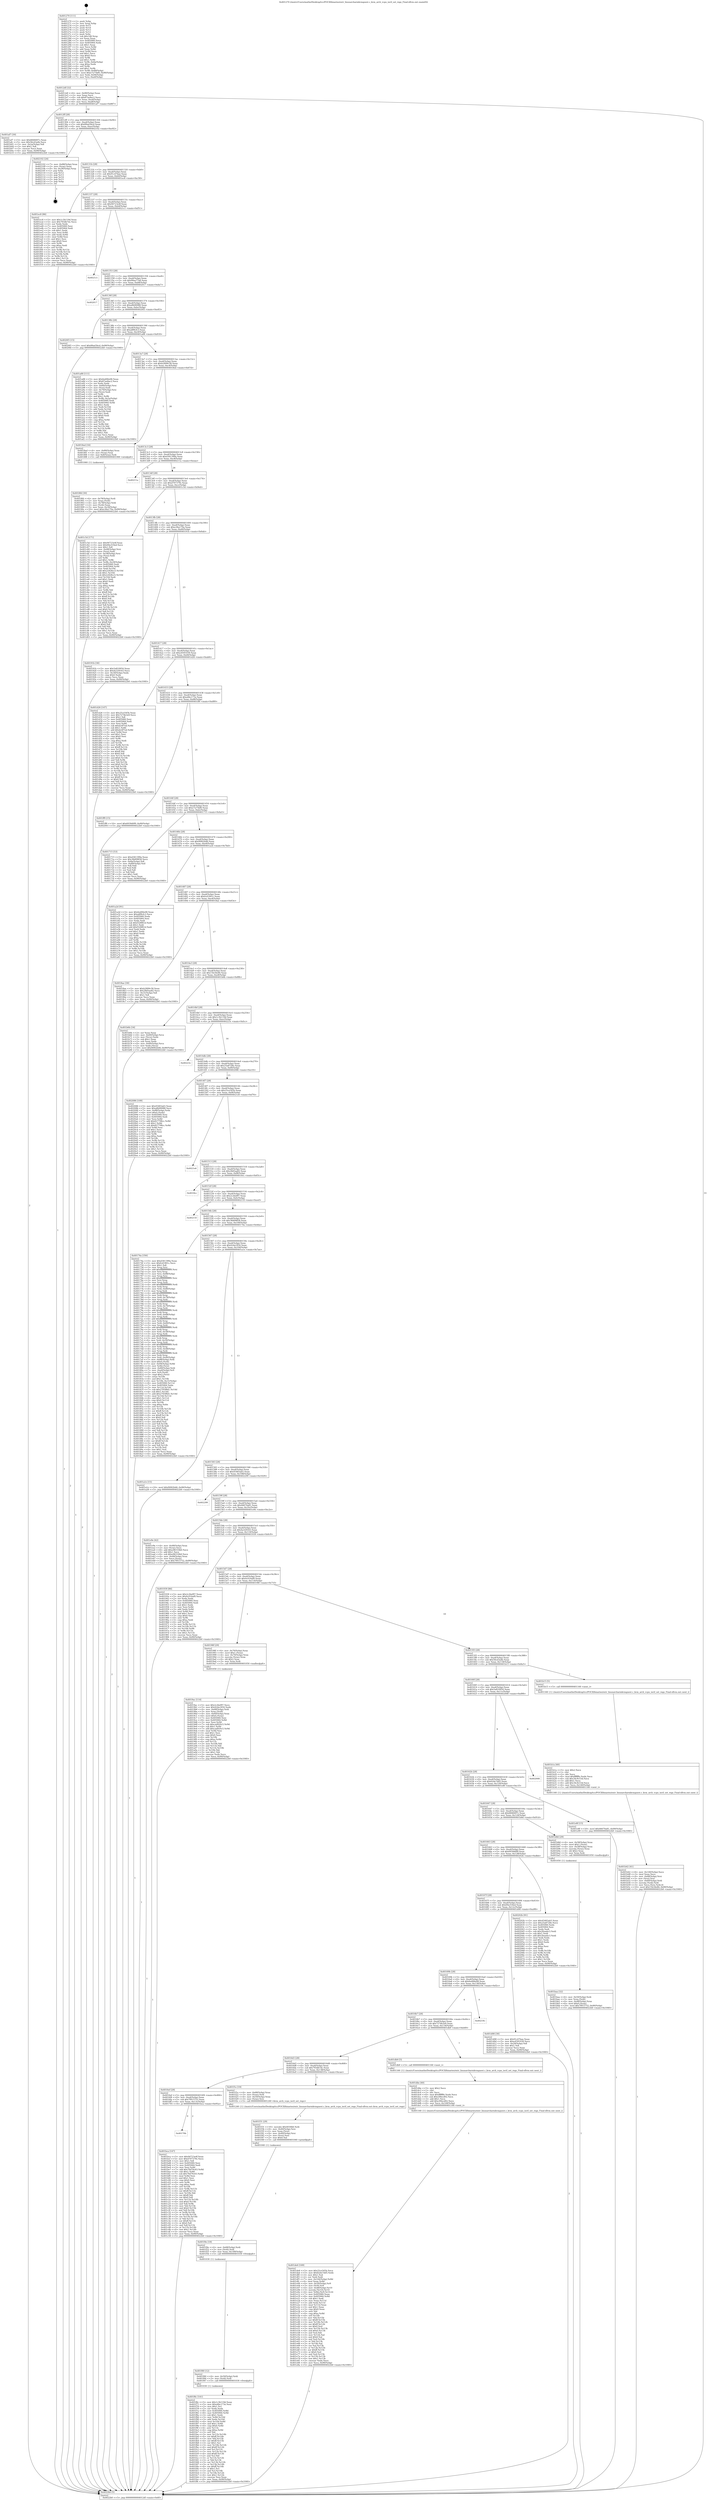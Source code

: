 digraph "0x401270" {
  label = "0x401270 (/mnt/c/Users/mathe/Desktop/tcc/POCII/binaries/extr_linuxarcharmkvmguest.c_kvm_arch_vcpu_ioctl_set_regs_Final-ollvm.out::main(0))"
  labelloc = "t"
  node[shape=record]

  Entry [label="",width=0.3,height=0.3,shape=circle,fillcolor=black,style=filled]
  "0x4012df" [label="{
     0x4012df [32]\l
     | [instrs]\l
     &nbsp;&nbsp;0x4012df \<+6\>: mov -0x90(%rbp),%eax\l
     &nbsp;&nbsp;0x4012e5 \<+2\>: mov %eax,%ecx\l
     &nbsp;&nbsp;0x4012e7 \<+6\>: sub $0x87ae8ac2,%ecx\l
     &nbsp;&nbsp;0x4012ed \<+6\>: mov %eax,-0xa4(%rbp)\l
     &nbsp;&nbsp;0x4012f3 \<+6\>: mov %ecx,-0xa8(%rbp)\l
     &nbsp;&nbsp;0x4012f9 \<+6\>: je 0000000000401af7 \<main+0x887\>\l
  }"]
  "0x401af7" [label="{
     0x401af7 [30]\l
     | [instrs]\l
     &nbsp;&nbsp;0x401af7 \<+5\>: mov $0x6848497c,%eax\l
     &nbsp;&nbsp;0x401afc \<+5\>: mov $0x56cd3a4b,%ecx\l
     &nbsp;&nbsp;0x401b01 \<+3\>: mov -0x2a(%rbp),%dl\l
     &nbsp;&nbsp;0x401b04 \<+3\>: test $0x1,%dl\l
     &nbsp;&nbsp;0x401b07 \<+3\>: cmovne %ecx,%eax\l
     &nbsp;&nbsp;0x401b0a \<+6\>: mov %eax,-0x90(%rbp)\l
     &nbsp;&nbsp;0x401b10 \<+5\>: jmp 00000000004022b0 \<main+0x1040\>\l
  }"]
  "0x4012ff" [label="{
     0x4012ff [28]\l
     | [instrs]\l
     &nbsp;&nbsp;0x4012ff \<+5\>: jmp 0000000000401304 \<main+0x94\>\l
     &nbsp;&nbsp;0x401304 \<+6\>: mov -0xa4(%rbp),%eax\l
     &nbsp;&nbsp;0x40130a \<+5\>: sub $0x89ad3bcd,%eax\l
     &nbsp;&nbsp;0x40130f \<+6\>: mov %eax,-0xac(%rbp)\l
     &nbsp;&nbsp;0x401315 \<+6\>: je 0000000000402102 \<main+0xe92\>\l
  }"]
  Exit [label="",width=0.3,height=0.3,shape=circle,fillcolor=black,style=filled,peripheries=2]
  "0x402102" [label="{
     0x402102 [24]\l
     | [instrs]\l
     &nbsp;&nbsp;0x402102 \<+7\>: mov -0x88(%rbp),%rax\l
     &nbsp;&nbsp;0x402109 \<+2\>: mov (%rax),%eax\l
     &nbsp;&nbsp;0x40210b \<+4\>: lea -0x28(%rbp),%rsp\l
     &nbsp;&nbsp;0x40210f \<+1\>: pop %rbx\l
     &nbsp;&nbsp;0x402110 \<+2\>: pop %r12\l
     &nbsp;&nbsp;0x402112 \<+2\>: pop %r13\l
     &nbsp;&nbsp;0x402114 \<+2\>: pop %r14\l
     &nbsp;&nbsp;0x402116 \<+2\>: pop %r15\l
     &nbsp;&nbsp;0x402118 \<+1\>: pop %rbp\l
     &nbsp;&nbsp;0x402119 \<+1\>: ret\l
  }"]
  "0x40131b" [label="{
     0x40131b [28]\l
     | [instrs]\l
     &nbsp;&nbsp;0x40131b \<+5\>: jmp 0000000000401320 \<main+0xb0\>\l
     &nbsp;&nbsp;0x401320 \<+6\>: mov -0xa4(%rbp),%eax\l
     &nbsp;&nbsp;0x401326 \<+5\>: sub $0x91c47bae,%eax\l
     &nbsp;&nbsp;0x40132b \<+6\>: mov %eax,-0xb0(%rbp)\l
     &nbsp;&nbsp;0x401331 \<+6\>: je 0000000000401ec8 \<main+0xc58\>\l
  }"]
  "0x401f6c" [label="{
     0x401f6c [141]\l
     | [instrs]\l
     &nbsp;&nbsp;0x401f6c \<+5\>: mov $0x1c3b119d,%eax\l
     &nbsp;&nbsp;0x401f71 \<+5\>: mov $0xe6bc173e,%esi\l
     &nbsp;&nbsp;0x401f76 \<+2\>: mov $0x1,%cl\l
     &nbsp;&nbsp;0x401f78 \<+2\>: xor %edx,%edx\l
     &nbsp;&nbsp;0x401f7a \<+8\>: mov 0x405060,%r8d\l
     &nbsp;&nbsp;0x401f82 \<+8\>: mov 0x405064,%r9d\l
     &nbsp;&nbsp;0x401f8a \<+3\>: sub $0x1,%edx\l
     &nbsp;&nbsp;0x401f8d \<+3\>: mov %r8d,%r10d\l
     &nbsp;&nbsp;0x401f90 \<+3\>: add %edx,%r10d\l
     &nbsp;&nbsp;0x401f93 \<+4\>: imul %r10d,%r8d\l
     &nbsp;&nbsp;0x401f97 \<+4\>: and $0x1,%r8d\l
     &nbsp;&nbsp;0x401f9b \<+4\>: cmp $0x0,%r8d\l
     &nbsp;&nbsp;0x401f9f \<+4\>: sete %r11b\l
     &nbsp;&nbsp;0x401fa3 \<+4\>: cmp $0xa,%r9d\l
     &nbsp;&nbsp;0x401fa7 \<+3\>: setl %bl\l
     &nbsp;&nbsp;0x401faa \<+3\>: mov %r11b,%r14b\l
     &nbsp;&nbsp;0x401fad \<+4\>: xor $0xff,%r14b\l
     &nbsp;&nbsp;0x401fb1 \<+3\>: mov %bl,%r15b\l
     &nbsp;&nbsp;0x401fb4 \<+4\>: xor $0xff,%r15b\l
     &nbsp;&nbsp;0x401fb8 \<+3\>: xor $0x1,%cl\l
     &nbsp;&nbsp;0x401fbb \<+3\>: mov %r14b,%r12b\l
     &nbsp;&nbsp;0x401fbe \<+4\>: and $0xff,%r12b\l
     &nbsp;&nbsp;0x401fc2 \<+3\>: and %cl,%r11b\l
     &nbsp;&nbsp;0x401fc5 \<+3\>: mov %r15b,%r13b\l
     &nbsp;&nbsp;0x401fc8 \<+4\>: and $0xff,%r13b\l
     &nbsp;&nbsp;0x401fcc \<+2\>: and %cl,%bl\l
     &nbsp;&nbsp;0x401fce \<+3\>: or %r11b,%r12b\l
     &nbsp;&nbsp;0x401fd1 \<+3\>: or %bl,%r13b\l
     &nbsp;&nbsp;0x401fd4 \<+3\>: xor %r13b,%r12b\l
     &nbsp;&nbsp;0x401fd7 \<+3\>: or %r15b,%r14b\l
     &nbsp;&nbsp;0x401fda \<+4\>: xor $0xff,%r14b\l
     &nbsp;&nbsp;0x401fde \<+3\>: or $0x1,%cl\l
     &nbsp;&nbsp;0x401fe1 \<+3\>: and %cl,%r14b\l
     &nbsp;&nbsp;0x401fe4 \<+3\>: or %r14b,%r12b\l
     &nbsp;&nbsp;0x401fe7 \<+4\>: test $0x1,%r12b\l
     &nbsp;&nbsp;0x401feb \<+3\>: cmovne %esi,%eax\l
     &nbsp;&nbsp;0x401fee \<+6\>: mov %eax,-0x90(%rbp)\l
     &nbsp;&nbsp;0x401ff4 \<+5\>: jmp 00000000004022b0 \<main+0x1040\>\l
  }"]
  "0x401ec8" [label="{
     0x401ec8 [86]\l
     | [instrs]\l
     &nbsp;&nbsp;0x401ec8 \<+5\>: mov $0x1c3b119d,%eax\l
     &nbsp;&nbsp;0x401ecd \<+5\>: mov $0x793db7dc,%ecx\l
     &nbsp;&nbsp;0x401ed2 \<+2\>: xor %edx,%edx\l
     &nbsp;&nbsp;0x401ed4 \<+7\>: mov 0x405060,%esi\l
     &nbsp;&nbsp;0x401edb \<+7\>: mov 0x405064,%edi\l
     &nbsp;&nbsp;0x401ee2 \<+3\>: sub $0x1,%edx\l
     &nbsp;&nbsp;0x401ee5 \<+3\>: mov %esi,%r8d\l
     &nbsp;&nbsp;0x401ee8 \<+3\>: add %edx,%r8d\l
     &nbsp;&nbsp;0x401eeb \<+4\>: imul %r8d,%esi\l
     &nbsp;&nbsp;0x401eef \<+3\>: and $0x1,%esi\l
     &nbsp;&nbsp;0x401ef2 \<+3\>: cmp $0x0,%esi\l
     &nbsp;&nbsp;0x401ef5 \<+4\>: sete %r9b\l
     &nbsp;&nbsp;0x401ef9 \<+3\>: cmp $0xa,%edi\l
     &nbsp;&nbsp;0x401efc \<+4\>: setl %r10b\l
     &nbsp;&nbsp;0x401f00 \<+3\>: mov %r9b,%r11b\l
     &nbsp;&nbsp;0x401f03 \<+3\>: and %r10b,%r11b\l
     &nbsp;&nbsp;0x401f06 \<+3\>: xor %r10b,%r9b\l
     &nbsp;&nbsp;0x401f09 \<+3\>: or %r9b,%r11b\l
     &nbsp;&nbsp;0x401f0c \<+4\>: test $0x1,%r11b\l
     &nbsp;&nbsp;0x401f10 \<+3\>: cmovne %ecx,%eax\l
     &nbsp;&nbsp;0x401f13 \<+6\>: mov %eax,-0x90(%rbp)\l
     &nbsp;&nbsp;0x401f19 \<+5\>: jmp 00000000004022b0 \<main+0x1040\>\l
  }"]
  "0x401337" [label="{
     0x401337 [28]\l
     | [instrs]\l
     &nbsp;&nbsp;0x401337 \<+5\>: jmp 000000000040133c \<main+0xcc\>\l
     &nbsp;&nbsp;0x40133c \<+6\>: mov -0xa4(%rbp),%eax\l
     &nbsp;&nbsp;0x401342 \<+5\>: sub $0x94723e4f,%eax\l
     &nbsp;&nbsp;0x401347 \<+6\>: mov %eax,-0xb4(%rbp)\l
     &nbsp;&nbsp;0x40134d \<+6\>: je 00000000004021c1 \<main+0xf51\>\l
  }"]
  "0x401f60" [label="{
     0x401f60 [12]\l
     | [instrs]\l
     &nbsp;&nbsp;0x401f60 \<+4\>: mov -0x50(%rbp),%rdi\l
     &nbsp;&nbsp;0x401f64 \<+3\>: mov (%rdi),%rdi\l
     &nbsp;&nbsp;0x401f67 \<+5\>: call 0000000000401030 \<free@plt\>\l
     | [calls]\l
     &nbsp;&nbsp;0x401030 \{1\} (unknown)\l
  }"]
  "0x4021c1" [label="{
     0x4021c1\l
  }", style=dashed]
  "0x401353" [label="{
     0x401353 [28]\l
     | [instrs]\l
     &nbsp;&nbsp;0x401353 \<+5\>: jmp 0000000000401358 \<main+0xe8\>\l
     &nbsp;&nbsp;0x401358 \<+6\>: mov -0xa4(%rbp),%eax\l
     &nbsp;&nbsp;0x40135e \<+5\>: sub $0x99aa77a8,%eax\l
     &nbsp;&nbsp;0x401363 \<+6\>: mov %eax,-0xb8(%rbp)\l
     &nbsp;&nbsp;0x401369 \<+6\>: je 0000000000402017 \<main+0xda7\>\l
  }"]
  "0x401f4e" [label="{
     0x401f4e [18]\l
     | [instrs]\l
     &nbsp;&nbsp;0x401f4e \<+4\>: mov -0x68(%rbp),%rdi\l
     &nbsp;&nbsp;0x401f52 \<+3\>: mov (%rdi),%rdi\l
     &nbsp;&nbsp;0x401f55 \<+6\>: mov %eax,-0x148(%rbp)\l
     &nbsp;&nbsp;0x401f5b \<+5\>: call 0000000000401030 \<free@plt\>\l
     | [calls]\l
     &nbsp;&nbsp;0x401030 \{1\} (unknown)\l
  }"]
  "0x402017" [label="{
     0x402017\l
  }", style=dashed]
  "0x40136f" [label="{
     0x40136f [28]\l
     | [instrs]\l
     &nbsp;&nbsp;0x40136f \<+5\>: jmp 0000000000401374 \<main+0x104\>\l
     &nbsp;&nbsp;0x401374 \<+6\>: mov -0xa4(%rbp),%eax\l
     &nbsp;&nbsp;0x40137a \<+5\>: sub $0xa8b90088,%eax\l
     &nbsp;&nbsp;0x40137f \<+6\>: mov %eax,-0xbc(%rbp)\l
     &nbsp;&nbsp;0x401385 \<+6\>: je 00000000004020f3 \<main+0xe83\>\l
  }"]
  "0x401f31" [label="{
     0x401f31 [29]\l
     | [instrs]\l
     &nbsp;&nbsp;0x401f31 \<+10\>: movabs $0x4030b6,%rdi\l
     &nbsp;&nbsp;0x401f3b \<+4\>: mov -0x40(%rbp),%rsi\l
     &nbsp;&nbsp;0x401f3f \<+2\>: mov %eax,(%rsi)\l
     &nbsp;&nbsp;0x401f41 \<+4\>: mov -0x40(%rbp),%rsi\l
     &nbsp;&nbsp;0x401f45 \<+2\>: mov (%rsi),%esi\l
     &nbsp;&nbsp;0x401f47 \<+2\>: mov $0x0,%al\l
     &nbsp;&nbsp;0x401f49 \<+5\>: call 0000000000401040 \<printf@plt\>\l
     | [calls]\l
     &nbsp;&nbsp;0x401040 \{1\} (unknown)\l
  }"]
  "0x4020f3" [label="{
     0x4020f3 [15]\l
     | [instrs]\l
     &nbsp;&nbsp;0x4020f3 \<+10\>: movl $0x89ad3bcd,-0x90(%rbp)\l
     &nbsp;&nbsp;0x4020fd \<+5\>: jmp 00000000004022b0 \<main+0x1040\>\l
  }"]
  "0x40138b" [label="{
     0x40138b [28]\l
     | [instrs]\l
     &nbsp;&nbsp;0x40138b \<+5\>: jmp 0000000000401390 \<main+0x120\>\l
     &nbsp;&nbsp;0x401390 \<+6\>: mov -0xa4(%rbp),%eax\l
     &nbsp;&nbsp;0x401396 \<+5\>: sub $0xa8f9cfc3,%eax\l
     &nbsp;&nbsp;0x40139b \<+6\>: mov %eax,-0xc0(%rbp)\l
     &nbsp;&nbsp;0x4013a1 \<+6\>: je 0000000000401a88 \<main+0x818\>\l
  }"]
  "0x401de6" [label="{
     0x401de6 [169]\l
     | [instrs]\l
     &nbsp;&nbsp;0x401de6 \<+5\>: mov $0x25ce545b,%ecx\l
     &nbsp;&nbsp;0x401deb \<+5\>: mov $0x62de7dd5,%edx\l
     &nbsp;&nbsp;0x401df0 \<+3\>: mov $0x1,%sil\l
     &nbsp;&nbsp;0x401df3 \<+2\>: xor %edi,%edi\l
     &nbsp;&nbsp;0x401df5 \<+7\>: mov -0x144(%rbp),%r8d\l
     &nbsp;&nbsp;0x401dfc \<+4\>: imul %eax,%r8d\l
     &nbsp;&nbsp;0x401e00 \<+4\>: mov -0x50(%rbp),%r9\l
     &nbsp;&nbsp;0x401e04 \<+3\>: mov (%r9),%r9\l
     &nbsp;&nbsp;0x401e07 \<+4\>: mov -0x48(%rbp),%r10\l
     &nbsp;&nbsp;0x401e0b \<+3\>: movslq (%r10),%r10\l
     &nbsp;&nbsp;0x401e0e \<+4\>: mov %r8d,(%r9,%r10,4)\l
     &nbsp;&nbsp;0x401e12 \<+7\>: mov 0x405060,%eax\l
     &nbsp;&nbsp;0x401e19 \<+8\>: mov 0x405064,%r8d\l
     &nbsp;&nbsp;0x401e21 \<+3\>: sub $0x1,%edi\l
     &nbsp;&nbsp;0x401e24 \<+3\>: mov %eax,%r11d\l
     &nbsp;&nbsp;0x401e27 \<+3\>: add %edi,%r11d\l
     &nbsp;&nbsp;0x401e2a \<+4\>: imul %r11d,%eax\l
     &nbsp;&nbsp;0x401e2e \<+3\>: and $0x1,%eax\l
     &nbsp;&nbsp;0x401e31 \<+3\>: cmp $0x0,%eax\l
     &nbsp;&nbsp;0x401e34 \<+3\>: sete %bl\l
     &nbsp;&nbsp;0x401e37 \<+4\>: cmp $0xa,%r8d\l
     &nbsp;&nbsp;0x401e3b \<+4\>: setl %r14b\l
     &nbsp;&nbsp;0x401e3f \<+3\>: mov %bl,%r15b\l
     &nbsp;&nbsp;0x401e42 \<+4\>: xor $0xff,%r15b\l
     &nbsp;&nbsp;0x401e46 \<+3\>: mov %r14b,%r12b\l
     &nbsp;&nbsp;0x401e49 \<+4\>: xor $0xff,%r12b\l
     &nbsp;&nbsp;0x401e4d \<+4\>: xor $0x0,%sil\l
     &nbsp;&nbsp;0x401e51 \<+3\>: mov %r15b,%r13b\l
     &nbsp;&nbsp;0x401e54 \<+4\>: and $0x0,%r13b\l
     &nbsp;&nbsp;0x401e58 \<+3\>: and %sil,%bl\l
     &nbsp;&nbsp;0x401e5b \<+3\>: mov %r12b,%al\l
     &nbsp;&nbsp;0x401e5e \<+2\>: and $0x0,%al\l
     &nbsp;&nbsp;0x401e60 \<+3\>: and %sil,%r14b\l
     &nbsp;&nbsp;0x401e63 \<+3\>: or %bl,%r13b\l
     &nbsp;&nbsp;0x401e66 \<+3\>: or %r14b,%al\l
     &nbsp;&nbsp;0x401e69 \<+3\>: xor %al,%r13b\l
     &nbsp;&nbsp;0x401e6c \<+3\>: or %r12b,%r15b\l
     &nbsp;&nbsp;0x401e6f \<+4\>: xor $0xff,%r15b\l
     &nbsp;&nbsp;0x401e73 \<+4\>: or $0x0,%sil\l
     &nbsp;&nbsp;0x401e77 \<+3\>: and %sil,%r15b\l
     &nbsp;&nbsp;0x401e7a \<+3\>: or %r15b,%r13b\l
     &nbsp;&nbsp;0x401e7d \<+4\>: test $0x1,%r13b\l
     &nbsp;&nbsp;0x401e81 \<+3\>: cmovne %edx,%ecx\l
     &nbsp;&nbsp;0x401e84 \<+6\>: mov %ecx,-0x90(%rbp)\l
     &nbsp;&nbsp;0x401e8a \<+5\>: jmp 00000000004022b0 \<main+0x1040\>\l
  }"]
  "0x401a88" [label="{
     0x401a88 [111]\l
     | [instrs]\l
     &nbsp;&nbsp;0x401a88 \<+5\>: mov $0x6ed06e08,%eax\l
     &nbsp;&nbsp;0x401a8d \<+5\>: mov $0x87ae8ac2,%ecx\l
     &nbsp;&nbsp;0x401a92 \<+2\>: xor %edx,%edx\l
     &nbsp;&nbsp;0x401a94 \<+4\>: mov -0x60(%rbp),%rsi\l
     &nbsp;&nbsp;0x401a98 \<+2\>: mov (%rsi),%edi\l
     &nbsp;&nbsp;0x401a9a \<+4\>: mov -0x70(%rbp),%rsi\l
     &nbsp;&nbsp;0x401a9e \<+2\>: cmp (%rsi),%edi\l
     &nbsp;&nbsp;0x401aa0 \<+4\>: setl %r8b\l
     &nbsp;&nbsp;0x401aa4 \<+4\>: and $0x1,%r8b\l
     &nbsp;&nbsp;0x401aa8 \<+4\>: mov %r8b,-0x2a(%rbp)\l
     &nbsp;&nbsp;0x401aac \<+7\>: mov 0x405060,%edi\l
     &nbsp;&nbsp;0x401ab3 \<+8\>: mov 0x405064,%r9d\l
     &nbsp;&nbsp;0x401abb \<+3\>: sub $0x1,%edx\l
     &nbsp;&nbsp;0x401abe \<+3\>: mov %edi,%r10d\l
     &nbsp;&nbsp;0x401ac1 \<+3\>: add %edx,%r10d\l
     &nbsp;&nbsp;0x401ac4 \<+4\>: imul %r10d,%edi\l
     &nbsp;&nbsp;0x401ac8 \<+3\>: and $0x1,%edi\l
     &nbsp;&nbsp;0x401acb \<+3\>: cmp $0x0,%edi\l
     &nbsp;&nbsp;0x401ace \<+4\>: sete %r8b\l
     &nbsp;&nbsp;0x401ad2 \<+4\>: cmp $0xa,%r9d\l
     &nbsp;&nbsp;0x401ad6 \<+4\>: setl %r11b\l
     &nbsp;&nbsp;0x401ada \<+3\>: mov %r8b,%bl\l
     &nbsp;&nbsp;0x401add \<+3\>: and %r11b,%bl\l
     &nbsp;&nbsp;0x401ae0 \<+3\>: xor %r11b,%r8b\l
     &nbsp;&nbsp;0x401ae3 \<+3\>: or %r8b,%bl\l
     &nbsp;&nbsp;0x401ae6 \<+3\>: test $0x1,%bl\l
     &nbsp;&nbsp;0x401ae9 \<+3\>: cmovne %ecx,%eax\l
     &nbsp;&nbsp;0x401aec \<+6\>: mov %eax,-0x90(%rbp)\l
     &nbsp;&nbsp;0x401af2 \<+5\>: jmp 00000000004022b0 \<main+0x1040\>\l
  }"]
  "0x4013a7" [label="{
     0x4013a7 [28]\l
     | [instrs]\l
     &nbsp;&nbsp;0x4013a7 \<+5\>: jmp 00000000004013ac \<main+0x13c\>\l
     &nbsp;&nbsp;0x4013ac \<+6\>: mov -0xa4(%rbp),%eax\l
     &nbsp;&nbsp;0x4013b2 \<+5\>: sub $0xb2899c58,%eax\l
     &nbsp;&nbsp;0x4013b7 \<+6\>: mov %eax,-0xc4(%rbp)\l
     &nbsp;&nbsp;0x4013bd \<+6\>: je 00000000004018ed \<main+0x67d\>\l
  }"]
  "0x401dbe" [label="{
     0x401dbe [40]\l
     | [instrs]\l
     &nbsp;&nbsp;0x401dbe \<+5\>: mov $0x2,%ecx\l
     &nbsp;&nbsp;0x401dc3 \<+1\>: cltd\l
     &nbsp;&nbsp;0x401dc4 \<+2\>: idiv %ecx\l
     &nbsp;&nbsp;0x401dc6 \<+6\>: imul $0xfffffffe,%edx,%ecx\l
     &nbsp;&nbsp;0x401dcc \<+6\>: sub $0xc09ecd02,%ecx\l
     &nbsp;&nbsp;0x401dd2 \<+3\>: add $0x1,%ecx\l
     &nbsp;&nbsp;0x401dd5 \<+6\>: add $0xc09ecd02,%ecx\l
     &nbsp;&nbsp;0x401ddb \<+6\>: mov %ecx,-0x144(%rbp)\l
     &nbsp;&nbsp;0x401de1 \<+5\>: call 0000000000401160 \<next_i\>\l
     | [calls]\l
     &nbsp;&nbsp;0x401160 \{1\} (/mnt/c/Users/mathe/Desktop/tcc/POCII/binaries/extr_linuxarcharmkvmguest.c_kvm_arch_vcpu_ioctl_set_regs_Final-ollvm.out::next_i)\l
  }"]
  "0x4018ed" [label="{
     0x4018ed [16]\l
     | [instrs]\l
     &nbsp;&nbsp;0x4018ed \<+4\>: mov -0x80(%rbp),%rax\l
     &nbsp;&nbsp;0x4018f1 \<+3\>: mov (%rax),%rax\l
     &nbsp;&nbsp;0x4018f4 \<+4\>: mov 0x8(%rax),%rdi\l
     &nbsp;&nbsp;0x4018f8 \<+5\>: call 0000000000401060 \<atoi@plt\>\l
     | [calls]\l
     &nbsp;&nbsp;0x401060 \{1\} (unknown)\l
  }"]
  "0x4013c3" [label="{
     0x4013c3 [28]\l
     | [instrs]\l
     &nbsp;&nbsp;0x4013c3 \<+5\>: jmp 00000000004013c8 \<main+0x158\>\l
     &nbsp;&nbsp;0x4013c8 \<+6\>: mov -0xa4(%rbp),%eax\l
     &nbsp;&nbsp;0x4013ce \<+5\>: sub $0xd361399a,%eax\l
     &nbsp;&nbsp;0x4013d3 \<+6\>: mov %eax,-0xc8(%rbp)\l
     &nbsp;&nbsp;0x4013d9 \<+6\>: je 000000000040211a \<main+0xeaa\>\l
  }"]
  "0x40170b" [label="{
     0x40170b\l
  }", style=dashed]
  "0x40211a" [label="{
     0x40211a\l
  }", style=dashed]
  "0x4013df" [label="{
     0x4013df [28]\l
     | [instrs]\l
     &nbsp;&nbsp;0x4013df \<+5\>: jmp 00000000004013e4 \<main+0x174\>\l
     &nbsp;&nbsp;0x4013e4 \<+6\>: mov -0xa4(%rbp),%eax\l
     &nbsp;&nbsp;0x4013ea \<+5\>: sub $0xd707379c,%eax\l
     &nbsp;&nbsp;0x4013ef \<+6\>: mov %eax,-0xcc(%rbp)\l
     &nbsp;&nbsp;0x4013f5 \<+6\>: je 0000000000401c5d \<main+0x9ed\>\l
  }"]
  "0x401bca" [label="{
     0x401bca [147]\l
     | [instrs]\l
     &nbsp;&nbsp;0x401bca \<+5\>: mov $0x94723e4f,%eax\l
     &nbsp;&nbsp;0x401bcf \<+5\>: mov $0xd707379c,%ecx\l
     &nbsp;&nbsp;0x401bd4 \<+2\>: mov $0x1,%dl\l
     &nbsp;&nbsp;0x401bd6 \<+7\>: mov 0x405060,%esi\l
     &nbsp;&nbsp;0x401bdd \<+7\>: mov 0x405064,%edi\l
     &nbsp;&nbsp;0x401be4 \<+3\>: mov %esi,%r8d\l
     &nbsp;&nbsp;0x401be7 \<+7\>: add $0x76d76c63,%r8d\l
     &nbsp;&nbsp;0x401bee \<+4\>: sub $0x1,%r8d\l
     &nbsp;&nbsp;0x401bf2 \<+7\>: sub $0x76d76c63,%r8d\l
     &nbsp;&nbsp;0x401bf9 \<+4\>: imul %r8d,%esi\l
     &nbsp;&nbsp;0x401bfd \<+3\>: and $0x1,%esi\l
     &nbsp;&nbsp;0x401c00 \<+3\>: cmp $0x0,%esi\l
     &nbsp;&nbsp;0x401c03 \<+4\>: sete %r9b\l
     &nbsp;&nbsp;0x401c07 \<+3\>: cmp $0xa,%edi\l
     &nbsp;&nbsp;0x401c0a \<+4\>: setl %r10b\l
     &nbsp;&nbsp;0x401c0e \<+3\>: mov %r9b,%r11b\l
     &nbsp;&nbsp;0x401c11 \<+4\>: xor $0xff,%r11b\l
     &nbsp;&nbsp;0x401c15 \<+3\>: mov %r10b,%bl\l
     &nbsp;&nbsp;0x401c18 \<+3\>: xor $0xff,%bl\l
     &nbsp;&nbsp;0x401c1b \<+3\>: xor $0x0,%dl\l
     &nbsp;&nbsp;0x401c1e \<+3\>: mov %r11b,%r14b\l
     &nbsp;&nbsp;0x401c21 \<+4\>: and $0x0,%r14b\l
     &nbsp;&nbsp;0x401c25 \<+3\>: and %dl,%r9b\l
     &nbsp;&nbsp;0x401c28 \<+3\>: mov %bl,%r15b\l
     &nbsp;&nbsp;0x401c2b \<+4\>: and $0x0,%r15b\l
     &nbsp;&nbsp;0x401c2f \<+3\>: and %dl,%r10b\l
     &nbsp;&nbsp;0x401c32 \<+3\>: or %r9b,%r14b\l
     &nbsp;&nbsp;0x401c35 \<+3\>: or %r10b,%r15b\l
     &nbsp;&nbsp;0x401c38 \<+3\>: xor %r15b,%r14b\l
     &nbsp;&nbsp;0x401c3b \<+3\>: or %bl,%r11b\l
     &nbsp;&nbsp;0x401c3e \<+4\>: xor $0xff,%r11b\l
     &nbsp;&nbsp;0x401c42 \<+3\>: or $0x0,%dl\l
     &nbsp;&nbsp;0x401c45 \<+3\>: and %dl,%r11b\l
     &nbsp;&nbsp;0x401c48 \<+3\>: or %r11b,%r14b\l
     &nbsp;&nbsp;0x401c4b \<+4\>: test $0x1,%r14b\l
     &nbsp;&nbsp;0x401c4f \<+3\>: cmovne %ecx,%eax\l
     &nbsp;&nbsp;0x401c52 \<+6\>: mov %eax,-0x90(%rbp)\l
     &nbsp;&nbsp;0x401c58 \<+5\>: jmp 00000000004022b0 \<main+0x1040\>\l
  }"]
  "0x401c5d" [label="{
     0x401c5d [171]\l
     | [instrs]\l
     &nbsp;&nbsp;0x401c5d \<+5\>: mov $0x94723e4f,%eax\l
     &nbsp;&nbsp;0x401c62 \<+5\>: mov $0x69a319ed,%ecx\l
     &nbsp;&nbsp;0x401c67 \<+2\>: mov $0x1,%dl\l
     &nbsp;&nbsp;0x401c69 \<+4\>: mov -0x48(%rbp),%rsi\l
     &nbsp;&nbsp;0x401c6d \<+2\>: mov (%rsi),%edi\l
     &nbsp;&nbsp;0x401c6f \<+4\>: mov -0x58(%rbp),%rsi\l
     &nbsp;&nbsp;0x401c73 \<+2\>: cmp (%rsi),%edi\l
     &nbsp;&nbsp;0x401c75 \<+4\>: setl %r8b\l
     &nbsp;&nbsp;0x401c79 \<+4\>: and $0x1,%r8b\l
     &nbsp;&nbsp;0x401c7d \<+4\>: mov %r8b,-0x29(%rbp)\l
     &nbsp;&nbsp;0x401c81 \<+7\>: mov 0x405060,%edi\l
     &nbsp;&nbsp;0x401c88 \<+8\>: mov 0x405064,%r9d\l
     &nbsp;&nbsp;0x401c90 \<+3\>: mov %edi,%r10d\l
     &nbsp;&nbsp;0x401c93 \<+7\>: add $0x2c828cc5,%r10d\l
     &nbsp;&nbsp;0x401c9a \<+4\>: sub $0x1,%r10d\l
     &nbsp;&nbsp;0x401c9e \<+7\>: sub $0x2c828cc5,%r10d\l
     &nbsp;&nbsp;0x401ca5 \<+4\>: imul %r10d,%edi\l
     &nbsp;&nbsp;0x401ca9 \<+3\>: and $0x1,%edi\l
     &nbsp;&nbsp;0x401cac \<+3\>: cmp $0x0,%edi\l
     &nbsp;&nbsp;0x401caf \<+4\>: sete %r8b\l
     &nbsp;&nbsp;0x401cb3 \<+4\>: cmp $0xa,%r9d\l
     &nbsp;&nbsp;0x401cb7 \<+4\>: setl %r11b\l
     &nbsp;&nbsp;0x401cbb \<+3\>: mov %r8b,%bl\l
     &nbsp;&nbsp;0x401cbe \<+3\>: xor $0xff,%bl\l
     &nbsp;&nbsp;0x401cc1 \<+3\>: mov %r11b,%r14b\l
     &nbsp;&nbsp;0x401cc4 \<+4\>: xor $0xff,%r14b\l
     &nbsp;&nbsp;0x401cc8 \<+3\>: xor $0x0,%dl\l
     &nbsp;&nbsp;0x401ccb \<+3\>: mov %bl,%r15b\l
     &nbsp;&nbsp;0x401cce \<+4\>: and $0x0,%r15b\l
     &nbsp;&nbsp;0x401cd2 \<+3\>: and %dl,%r8b\l
     &nbsp;&nbsp;0x401cd5 \<+3\>: mov %r14b,%r12b\l
     &nbsp;&nbsp;0x401cd8 \<+4\>: and $0x0,%r12b\l
     &nbsp;&nbsp;0x401cdc \<+3\>: and %dl,%r11b\l
     &nbsp;&nbsp;0x401cdf \<+3\>: or %r8b,%r15b\l
     &nbsp;&nbsp;0x401ce2 \<+3\>: or %r11b,%r12b\l
     &nbsp;&nbsp;0x401ce5 \<+3\>: xor %r12b,%r15b\l
     &nbsp;&nbsp;0x401ce8 \<+3\>: or %r14b,%bl\l
     &nbsp;&nbsp;0x401ceb \<+3\>: xor $0xff,%bl\l
     &nbsp;&nbsp;0x401cee \<+3\>: or $0x0,%dl\l
     &nbsp;&nbsp;0x401cf1 \<+2\>: and %dl,%bl\l
     &nbsp;&nbsp;0x401cf3 \<+3\>: or %bl,%r15b\l
     &nbsp;&nbsp;0x401cf6 \<+4\>: test $0x1,%r15b\l
     &nbsp;&nbsp;0x401cfa \<+3\>: cmovne %ecx,%eax\l
     &nbsp;&nbsp;0x401cfd \<+6\>: mov %eax,-0x90(%rbp)\l
     &nbsp;&nbsp;0x401d03 \<+5\>: jmp 00000000004022b0 \<main+0x1040\>\l
  }"]
  "0x4013fb" [label="{
     0x4013fb [28]\l
     | [instrs]\l
     &nbsp;&nbsp;0x4013fb \<+5\>: jmp 0000000000401400 \<main+0x190\>\l
     &nbsp;&nbsp;0x401400 \<+6\>: mov -0xa4(%rbp),%eax\l
     &nbsp;&nbsp;0x401406 \<+5\>: sub $0xe36a170a,%eax\l
     &nbsp;&nbsp;0x40140b \<+6\>: mov %eax,-0xd0(%rbp)\l
     &nbsp;&nbsp;0x401411 \<+6\>: je 000000000040191b \<main+0x6ab\>\l
  }"]
  "0x4016ef" [label="{
     0x4016ef [28]\l
     | [instrs]\l
     &nbsp;&nbsp;0x4016ef \<+5\>: jmp 00000000004016f4 \<main+0x484\>\l
     &nbsp;&nbsp;0x4016f4 \<+6\>: mov -0xa4(%rbp),%eax\l
     &nbsp;&nbsp;0x4016fa \<+5\>: sub $0x7f915752,%eax\l
     &nbsp;&nbsp;0x4016ff \<+6\>: mov %eax,-0x13c(%rbp)\l
     &nbsp;&nbsp;0x401705 \<+6\>: je 0000000000401bca \<main+0x95a\>\l
  }"]
  "0x40191b" [label="{
     0x40191b [30]\l
     | [instrs]\l
     &nbsp;&nbsp;0x40191b \<+5\>: mov $0x5a810954,%eax\l
     &nbsp;&nbsp;0x401920 \<+5\>: mov $0x4a329163,%ecx\l
     &nbsp;&nbsp;0x401925 \<+3\>: mov -0x30(%rbp),%edx\l
     &nbsp;&nbsp;0x401928 \<+3\>: cmp $0x0,%edx\l
     &nbsp;&nbsp;0x40192b \<+3\>: cmove %ecx,%eax\l
     &nbsp;&nbsp;0x40192e \<+6\>: mov %eax,-0x90(%rbp)\l
     &nbsp;&nbsp;0x401934 \<+5\>: jmp 00000000004022b0 \<main+0x1040\>\l
  }"]
  "0x401417" [label="{
     0x401417 [28]\l
     | [instrs]\l
     &nbsp;&nbsp;0x401417 \<+5\>: jmp 000000000040141c \<main+0x1ac\>\l
     &nbsp;&nbsp;0x40141c \<+6\>: mov -0xa4(%rbp),%eax\l
     &nbsp;&nbsp;0x401422 \<+5\>: sub $0xe4591039,%eax\l
     &nbsp;&nbsp;0x401427 \<+6\>: mov %eax,-0xd4(%rbp)\l
     &nbsp;&nbsp;0x40142d \<+6\>: je 0000000000401d26 \<main+0xab6\>\l
  }"]
  "0x401f1e" [label="{
     0x401f1e [19]\l
     | [instrs]\l
     &nbsp;&nbsp;0x401f1e \<+4\>: mov -0x68(%rbp),%rax\l
     &nbsp;&nbsp;0x401f22 \<+3\>: mov (%rax),%rdi\l
     &nbsp;&nbsp;0x401f25 \<+4\>: mov -0x50(%rbp),%rax\l
     &nbsp;&nbsp;0x401f29 \<+3\>: mov (%rax),%rsi\l
     &nbsp;&nbsp;0x401f2c \<+5\>: call 0000000000401240 \<kvm_arch_vcpu_ioctl_set_regs\>\l
     | [calls]\l
     &nbsp;&nbsp;0x401240 \{1\} (/mnt/c/Users/mathe/Desktop/tcc/POCII/binaries/extr_linuxarcharmkvmguest.c_kvm_arch_vcpu_ioctl_set_regs_Final-ollvm.out::kvm_arch_vcpu_ioctl_set_regs)\l
  }"]
  "0x401d26" [label="{
     0x401d26 [147]\l
     | [instrs]\l
     &nbsp;&nbsp;0x401d26 \<+5\>: mov $0x25ce545b,%eax\l
     &nbsp;&nbsp;0x401d2b \<+5\>: mov $0x7274b3e9,%ecx\l
     &nbsp;&nbsp;0x401d30 \<+2\>: mov $0x1,%dl\l
     &nbsp;&nbsp;0x401d32 \<+7\>: mov 0x405060,%esi\l
     &nbsp;&nbsp;0x401d39 \<+7\>: mov 0x405064,%edi\l
     &nbsp;&nbsp;0x401d40 \<+3\>: mov %esi,%r8d\l
     &nbsp;&nbsp;0x401d43 \<+7\>: sub $0xdc4f7ed,%r8d\l
     &nbsp;&nbsp;0x401d4a \<+4\>: sub $0x1,%r8d\l
     &nbsp;&nbsp;0x401d4e \<+7\>: add $0xdc4f7ed,%r8d\l
     &nbsp;&nbsp;0x401d55 \<+4\>: imul %r8d,%esi\l
     &nbsp;&nbsp;0x401d59 \<+3\>: and $0x1,%esi\l
     &nbsp;&nbsp;0x401d5c \<+3\>: cmp $0x0,%esi\l
     &nbsp;&nbsp;0x401d5f \<+4\>: sete %r9b\l
     &nbsp;&nbsp;0x401d63 \<+3\>: cmp $0xa,%edi\l
     &nbsp;&nbsp;0x401d66 \<+4\>: setl %r10b\l
     &nbsp;&nbsp;0x401d6a \<+3\>: mov %r9b,%r11b\l
     &nbsp;&nbsp;0x401d6d \<+4\>: xor $0xff,%r11b\l
     &nbsp;&nbsp;0x401d71 \<+3\>: mov %r10b,%bl\l
     &nbsp;&nbsp;0x401d74 \<+3\>: xor $0xff,%bl\l
     &nbsp;&nbsp;0x401d77 \<+3\>: xor $0x0,%dl\l
     &nbsp;&nbsp;0x401d7a \<+3\>: mov %r11b,%r14b\l
     &nbsp;&nbsp;0x401d7d \<+4\>: and $0x0,%r14b\l
     &nbsp;&nbsp;0x401d81 \<+3\>: and %dl,%r9b\l
     &nbsp;&nbsp;0x401d84 \<+3\>: mov %bl,%r15b\l
     &nbsp;&nbsp;0x401d87 \<+4\>: and $0x0,%r15b\l
     &nbsp;&nbsp;0x401d8b \<+3\>: and %dl,%r10b\l
     &nbsp;&nbsp;0x401d8e \<+3\>: or %r9b,%r14b\l
     &nbsp;&nbsp;0x401d91 \<+3\>: or %r10b,%r15b\l
     &nbsp;&nbsp;0x401d94 \<+3\>: xor %r15b,%r14b\l
     &nbsp;&nbsp;0x401d97 \<+3\>: or %bl,%r11b\l
     &nbsp;&nbsp;0x401d9a \<+4\>: xor $0xff,%r11b\l
     &nbsp;&nbsp;0x401d9e \<+3\>: or $0x0,%dl\l
     &nbsp;&nbsp;0x401da1 \<+3\>: and %dl,%r11b\l
     &nbsp;&nbsp;0x401da4 \<+3\>: or %r11b,%r14b\l
     &nbsp;&nbsp;0x401da7 \<+4\>: test $0x1,%r14b\l
     &nbsp;&nbsp;0x401dab \<+3\>: cmovne %ecx,%eax\l
     &nbsp;&nbsp;0x401dae \<+6\>: mov %eax,-0x90(%rbp)\l
     &nbsp;&nbsp;0x401db4 \<+5\>: jmp 00000000004022b0 \<main+0x1040\>\l
  }"]
  "0x401433" [label="{
     0x401433 [28]\l
     | [instrs]\l
     &nbsp;&nbsp;0x401433 \<+5\>: jmp 0000000000401438 \<main+0x1c8\>\l
     &nbsp;&nbsp;0x401438 \<+6\>: mov -0xa4(%rbp),%eax\l
     &nbsp;&nbsp;0x40143e \<+5\>: sub $0xe6bc173e,%eax\l
     &nbsp;&nbsp;0x401443 \<+6\>: mov %eax,-0xd8(%rbp)\l
     &nbsp;&nbsp;0x401449 \<+6\>: je 0000000000401ff9 \<main+0xd89\>\l
  }"]
  "0x4016d3" [label="{
     0x4016d3 [28]\l
     | [instrs]\l
     &nbsp;&nbsp;0x4016d3 \<+5\>: jmp 00000000004016d8 \<main+0x468\>\l
     &nbsp;&nbsp;0x4016d8 \<+6\>: mov -0xa4(%rbp),%eax\l
     &nbsp;&nbsp;0x4016de \<+5\>: sub $0x793db7dc,%eax\l
     &nbsp;&nbsp;0x4016e3 \<+6\>: mov %eax,-0x138(%rbp)\l
     &nbsp;&nbsp;0x4016e9 \<+6\>: je 0000000000401f1e \<main+0xcae\>\l
  }"]
  "0x401ff9" [label="{
     0x401ff9 [15]\l
     | [instrs]\l
     &nbsp;&nbsp;0x401ff9 \<+10\>: movl $0x6939d0f9,-0x90(%rbp)\l
     &nbsp;&nbsp;0x402003 \<+5\>: jmp 00000000004022b0 \<main+0x1040\>\l
  }"]
  "0x40144f" [label="{
     0x40144f [28]\l
     | [instrs]\l
     &nbsp;&nbsp;0x40144f \<+5\>: jmp 0000000000401454 \<main+0x1e4\>\l
     &nbsp;&nbsp;0x401454 \<+6\>: mov -0xa4(%rbp),%eax\l
     &nbsp;&nbsp;0x40145a \<+5\>: sub $0xe7a75bf0,%eax\l
     &nbsp;&nbsp;0x40145f \<+6\>: mov %eax,-0xdc(%rbp)\l
     &nbsp;&nbsp;0x401465 \<+6\>: je 0000000000401715 \<main+0x4a5\>\l
  }"]
  "0x401db9" [label="{
     0x401db9 [5]\l
     | [instrs]\l
     &nbsp;&nbsp;0x401db9 \<+5\>: call 0000000000401160 \<next_i\>\l
     | [calls]\l
     &nbsp;&nbsp;0x401160 \{1\} (/mnt/c/Users/mathe/Desktop/tcc/POCII/binaries/extr_linuxarcharmkvmguest.c_kvm_arch_vcpu_ioctl_set_regs_Final-ollvm.out::next_i)\l
  }"]
  "0x401715" [label="{
     0x401715 [53]\l
     | [instrs]\l
     &nbsp;&nbsp;0x401715 \<+5\>: mov $0xd361399a,%eax\l
     &nbsp;&nbsp;0x40171a \<+5\>: mov $0x38d09858,%ecx\l
     &nbsp;&nbsp;0x40171f \<+6\>: mov -0x8a(%rbp),%dl\l
     &nbsp;&nbsp;0x401725 \<+7\>: mov -0x89(%rbp),%sil\l
     &nbsp;&nbsp;0x40172c \<+3\>: mov %dl,%dil\l
     &nbsp;&nbsp;0x40172f \<+3\>: and %sil,%dil\l
     &nbsp;&nbsp;0x401732 \<+3\>: xor %sil,%dl\l
     &nbsp;&nbsp;0x401735 \<+3\>: or %dl,%dil\l
     &nbsp;&nbsp;0x401738 \<+4\>: test $0x1,%dil\l
     &nbsp;&nbsp;0x40173c \<+3\>: cmovne %ecx,%eax\l
     &nbsp;&nbsp;0x40173f \<+6\>: mov %eax,-0x90(%rbp)\l
     &nbsp;&nbsp;0x401745 \<+5\>: jmp 00000000004022b0 \<main+0x1040\>\l
  }"]
  "0x40146b" [label="{
     0x40146b [28]\l
     | [instrs]\l
     &nbsp;&nbsp;0x40146b \<+5\>: jmp 0000000000401470 \<main+0x200\>\l
     &nbsp;&nbsp;0x401470 \<+6\>: mov -0xa4(%rbp),%eax\l
     &nbsp;&nbsp;0x401476 \<+5\>: sub $0xf4902b46,%eax\l
     &nbsp;&nbsp;0x40147b \<+6\>: mov %eax,-0xe0(%rbp)\l
     &nbsp;&nbsp;0x401481 \<+6\>: je 0000000000401a2d \<main+0x7bd\>\l
  }"]
  "0x4022b0" [label="{
     0x4022b0 [5]\l
     | [instrs]\l
     &nbsp;&nbsp;0x4022b0 \<+5\>: jmp 00000000004012df \<main+0x6f\>\l
  }"]
  "0x401270" [label="{
     0x401270 [111]\l
     | [instrs]\l
     &nbsp;&nbsp;0x401270 \<+1\>: push %rbp\l
     &nbsp;&nbsp;0x401271 \<+3\>: mov %rsp,%rbp\l
     &nbsp;&nbsp;0x401274 \<+2\>: push %r15\l
     &nbsp;&nbsp;0x401276 \<+2\>: push %r14\l
     &nbsp;&nbsp;0x401278 \<+2\>: push %r13\l
     &nbsp;&nbsp;0x40127a \<+2\>: push %r12\l
     &nbsp;&nbsp;0x40127c \<+1\>: push %rbx\l
     &nbsp;&nbsp;0x40127d \<+7\>: sub $0x148,%rsp\l
     &nbsp;&nbsp;0x401284 \<+2\>: xor %eax,%eax\l
     &nbsp;&nbsp;0x401286 \<+7\>: mov 0x405060,%ecx\l
     &nbsp;&nbsp;0x40128d \<+7\>: mov 0x405064,%edx\l
     &nbsp;&nbsp;0x401294 \<+3\>: sub $0x1,%eax\l
     &nbsp;&nbsp;0x401297 \<+3\>: mov %ecx,%r8d\l
     &nbsp;&nbsp;0x40129a \<+3\>: add %eax,%r8d\l
     &nbsp;&nbsp;0x40129d \<+4\>: imul %r8d,%ecx\l
     &nbsp;&nbsp;0x4012a1 \<+3\>: and $0x1,%ecx\l
     &nbsp;&nbsp;0x4012a4 \<+3\>: cmp $0x0,%ecx\l
     &nbsp;&nbsp;0x4012a7 \<+4\>: sete %r9b\l
     &nbsp;&nbsp;0x4012ab \<+4\>: and $0x1,%r9b\l
     &nbsp;&nbsp;0x4012af \<+7\>: mov %r9b,-0x8a(%rbp)\l
     &nbsp;&nbsp;0x4012b6 \<+3\>: cmp $0xa,%edx\l
     &nbsp;&nbsp;0x4012b9 \<+4\>: setl %r9b\l
     &nbsp;&nbsp;0x4012bd \<+4\>: and $0x1,%r9b\l
     &nbsp;&nbsp;0x4012c1 \<+7\>: mov %r9b,-0x89(%rbp)\l
     &nbsp;&nbsp;0x4012c8 \<+10\>: movl $0xe7a75bf0,-0x90(%rbp)\l
     &nbsp;&nbsp;0x4012d2 \<+6\>: mov %edi,-0x94(%rbp)\l
     &nbsp;&nbsp;0x4012d8 \<+7\>: mov %rsi,-0xa0(%rbp)\l
  }"]
  "0x4016b7" [label="{
     0x4016b7 [28]\l
     | [instrs]\l
     &nbsp;&nbsp;0x4016b7 \<+5\>: jmp 00000000004016bc \<main+0x44c\>\l
     &nbsp;&nbsp;0x4016bc \<+6\>: mov -0xa4(%rbp),%eax\l
     &nbsp;&nbsp;0x4016c2 \<+5\>: sub $0x7274b3e9,%eax\l
     &nbsp;&nbsp;0x4016c7 \<+6\>: mov %eax,-0x134(%rbp)\l
     &nbsp;&nbsp;0x4016cd \<+6\>: je 0000000000401db9 \<main+0xb49\>\l
  }"]
  "0x401a2d" [label="{
     0x401a2d [91]\l
     | [instrs]\l
     &nbsp;&nbsp;0x401a2d \<+5\>: mov $0x6ed06e08,%eax\l
     &nbsp;&nbsp;0x401a32 \<+5\>: mov $0xa8f9cfc3,%ecx\l
     &nbsp;&nbsp;0x401a37 \<+7\>: mov 0x405060,%edx\l
     &nbsp;&nbsp;0x401a3e \<+7\>: mov 0x405064,%esi\l
     &nbsp;&nbsp;0x401a45 \<+2\>: mov %edx,%edi\l
     &nbsp;&nbsp;0x401a47 \<+6\>: sub $0xf328f61d,%edi\l
     &nbsp;&nbsp;0x401a4d \<+3\>: sub $0x1,%edi\l
     &nbsp;&nbsp;0x401a50 \<+6\>: add $0xf328f61d,%edi\l
     &nbsp;&nbsp;0x401a56 \<+3\>: imul %edi,%edx\l
     &nbsp;&nbsp;0x401a59 \<+3\>: and $0x1,%edx\l
     &nbsp;&nbsp;0x401a5c \<+3\>: cmp $0x0,%edx\l
     &nbsp;&nbsp;0x401a5f \<+4\>: sete %r8b\l
     &nbsp;&nbsp;0x401a63 \<+3\>: cmp $0xa,%esi\l
     &nbsp;&nbsp;0x401a66 \<+4\>: setl %r9b\l
     &nbsp;&nbsp;0x401a6a \<+3\>: mov %r8b,%r10b\l
     &nbsp;&nbsp;0x401a6d \<+3\>: and %r9b,%r10b\l
     &nbsp;&nbsp;0x401a70 \<+3\>: xor %r9b,%r8b\l
     &nbsp;&nbsp;0x401a73 \<+3\>: or %r8b,%r10b\l
     &nbsp;&nbsp;0x401a76 \<+4\>: test $0x1,%r10b\l
     &nbsp;&nbsp;0x401a7a \<+3\>: cmovne %ecx,%eax\l
     &nbsp;&nbsp;0x401a7d \<+6\>: mov %eax,-0x90(%rbp)\l
     &nbsp;&nbsp;0x401a83 \<+5\>: jmp 00000000004022b0 \<main+0x1040\>\l
  }"]
  "0x401487" [label="{
     0x401487 [28]\l
     | [instrs]\l
     &nbsp;&nbsp;0x401487 \<+5\>: jmp 000000000040148c \<main+0x21c\>\l
     &nbsp;&nbsp;0x40148c \<+6\>: mov -0xa4(%rbp),%eax\l
     &nbsp;&nbsp;0x401492 \<+5\>: sub $0xfcd1901c,%eax\l
     &nbsp;&nbsp;0x401497 \<+6\>: mov %eax,-0xe4(%rbp)\l
     &nbsp;&nbsp;0x40149d \<+6\>: je 00000000004018ae \<main+0x63e\>\l
  }"]
  "0x40219c" [label="{
     0x40219c\l
  }", style=dashed]
  "0x4018ae" [label="{
     0x4018ae [30]\l
     | [instrs]\l
     &nbsp;&nbsp;0x4018ae \<+5\>: mov $0xb2899c58,%eax\l
     &nbsp;&nbsp;0x4018b3 \<+5\>: mov $0x28d5aa82,%ecx\l
     &nbsp;&nbsp;0x4018b8 \<+3\>: mov -0x31(%rbp),%dl\l
     &nbsp;&nbsp;0x4018bb \<+3\>: test $0x1,%dl\l
     &nbsp;&nbsp;0x4018be \<+3\>: cmovne %ecx,%eax\l
     &nbsp;&nbsp;0x4018c1 \<+6\>: mov %eax,-0x90(%rbp)\l
     &nbsp;&nbsp;0x4018c7 \<+5\>: jmp 00000000004022b0 \<main+0x1040\>\l
  }"]
  "0x4014a3" [label="{
     0x4014a3 [28]\l
     | [instrs]\l
     &nbsp;&nbsp;0x4014a3 \<+5\>: jmp 00000000004014a8 \<main+0x238\>\l
     &nbsp;&nbsp;0x4014a8 \<+6\>: mov -0xa4(%rbp),%eax\l
     &nbsp;&nbsp;0x4014ae \<+5\>: sub $0x15b34e84,%eax\l
     &nbsp;&nbsp;0x4014b3 \<+6\>: mov %eax,-0xe8(%rbp)\l
     &nbsp;&nbsp;0x4014b9 \<+6\>: je 0000000000401b6b \<main+0x8fb\>\l
  }"]
  "0x40169b" [label="{
     0x40169b [28]\l
     | [instrs]\l
     &nbsp;&nbsp;0x40169b \<+5\>: jmp 00000000004016a0 \<main+0x430\>\l
     &nbsp;&nbsp;0x4016a0 \<+6\>: mov -0xa4(%rbp),%eax\l
     &nbsp;&nbsp;0x4016a6 \<+5\>: sub $0x6ed06e08,%eax\l
     &nbsp;&nbsp;0x4016ab \<+6\>: mov %eax,-0x130(%rbp)\l
     &nbsp;&nbsp;0x4016b1 \<+6\>: je 000000000040219c \<main+0xf2c\>\l
  }"]
  "0x401b6b" [label="{
     0x401b6b [34]\l
     | [instrs]\l
     &nbsp;&nbsp;0x401b6b \<+2\>: xor %eax,%eax\l
     &nbsp;&nbsp;0x401b6d \<+4\>: mov -0x60(%rbp),%rcx\l
     &nbsp;&nbsp;0x401b71 \<+2\>: mov (%rcx),%edx\l
     &nbsp;&nbsp;0x401b73 \<+3\>: sub $0x1,%eax\l
     &nbsp;&nbsp;0x401b76 \<+2\>: sub %eax,%edx\l
     &nbsp;&nbsp;0x401b78 \<+4\>: mov -0x60(%rbp),%rcx\l
     &nbsp;&nbsp;0x401b7c \<+2\>: mov %edx,(%rcx)\l
     &nbsp;&nbsp;0x401b7e \<+10\>: movl $0xf4902b46,-0x90(%rbp)\l
     &nbsp;&nbsp;0x401b88 \<+5\>: jmp 00000000004022b0 \<main+0x1040\>\l
  }"]
  "0x4014bf" [label="{
     0x4014bf [28]\l
     | [instrs]\l
     &nbsp;&nbsp;0x4014bf \<+5\>: jmp 00000000004014c4 \<main+0x254\>\l
     &nbsp;&nbsp;0x4014c4 \<+6\>: mov -0xa4(%rbp),%eax\l
     &nbsp;&nbsp;0x4014ca \<+5\>: sub $0x1c3b119d,%eax\l
     &nbsp;&nbsp;0x4014cf \<+6\>: mov %eax,-0xec(%rbp)\l
     &nbsp;&nbsp;0x4014d5 \<+6\>: je 000000000040223c \<main+0xfcc\>\l
  }"]
  "0x401d08" [label="{
     0x401d08 [30]\l
     | [instrs]\l
     &nbsp;&nbsp;0x401d08 \<+5\>: mov $0x91c47bae,%eax\l
     &nbsp;&nbsp;0x401d0d \<+5\>: mov $0xe4591039,%ecx\l
     &nbsp;&nbsp;0x401d12 \<+3\>: mov -0x29(%rbp),%dl\l
     &nbsp;&nbsp;0x401d15 \<+3\>: test $0x1,%dl\l
     &nbsp;&nbsp;0x401d18 \<+3\>: cmovne %ecx,%eax\l
     &nbsp;&nbsp;0x401d1b \<+6\>: mov %eax,-0x90(%rbp)\l
     &nbsp;&nbsp;0x401d21 \<+5\>: jmp 00000000004022b0 \<main+0x1040\>\l
  }"]
  "0x40223c" [label="{
     0x40223c\l
  }", style=dashed]
  "0x4014db" [label="{
     0x4014db [28]\l
     | [instrs]\l
     &nbsp;&nbsp;0x4014db \<+5\>: jmp 00000000004014e0 \<main+0x270\>\l
     &nbsp;&nbsp;0x4014e0 \<+6\>: mov -0xa4(%rbp),%eax\l
     &nbsp;&nbsp;0x4014e6 \<+5\>: sub $0x25a8728e,%eax\l
     &nbsp;&nbsp;0x4014eb \<+6\>: mov %eax,-0xf0(%rbp)\l
     &nbsp;&nbsp;0x4014f1 \<+6\>: je 0000000000402086 \<main+0xe16\>\l
  }"]
  "0x40167f" [label="{
     0x40167f [28]\l
     | [instrs]\l
     &nbsp;&nbsp;0x40167f \<+5\>: jmp 0000000000401684 \<main+0x414\>\l
     &nbsp;&nbsp;0x401684 \<+6\>: mov -0xa4(%rbp),%eax\l
     &nbsp;&nbsp;0x40168a \<+5\>: sub $0x69a319ed,%eax\l
     &nbsp;&nbsp;0x40168f \<+6\>: mov %eax,-0x12c(%rbp)\l
     &nbsp;&nbsp;0x401695 \<+6\>: je 0000000000401d08 \<main+0xa98\>\l
  }"]
  "0x402086" [label="{
     0x402086 [109]\l
     | [instrs]\l
     &nbsp;&nbsp;0x402086 \<+5\>: mov $0x45483ab5,%eax\l
     &nbsp;&nbsp;0x40208b \<+5\>: mov $0xa8b90088,%ecx\l
     &nbsp;&nbsp;0x402090 \<+7\>: mov -0x88(%rbp),%rdx\l
     &nbsp;&nbsp;0x402097 \<+6\>: movl $0x0,(%rdx)\l
     &nbsp;&nbsp;0x40209d \<+7\>: mov 0x405060,%esi\l
     &nbsp;&nbsp;0x4020a4 \<+7\>: mov 0x405064,%edi\l
     &nbsp;&nbsp;0x4020ab \<+3\>: mov %esi,%r8d\l
     &nbsp;&nbsp;0x4020ae \<+7\>: add $0x827798cc,%r8d\l
     &nbsp;&nbsp;0x4020b5 \<+4\>: sub $0x1,%r8d\l
     &nbsp;&nbsp;0x4020b9 \<+7\>: sub $0x827798cc,%r8d\l
     &nbsp;&nbsp;0x4020c0 \<+4\>: imul %r8d,%esi\l
     &nbsp;&nbsp;0x4020c4 \<+3\>: and $0x1,%esi\l
     &nbsp;&nbsp;0x4020c7 \<+3\>: cmp $0x0,%esi\l
     &nbsp;&nbsp;0x4020ca \<+4\>: sete %r9b\l
     &nbsp;&nbsp;0x4020ce \<+3\>: cmp $0xa,%edi\l
     &nbsp;&nbsp;0x4020d1 \<+4\>: setl %r10b\l
     &nbsp;&nbsp;0x4020d5 \<+3\>: mov %r9b,%r11b\l
     &nbsp;&nbsp;0x4020d8 \<+3\>: and %r10b,%r11b\l
     &nbsp;&nbsp;0x4020db \<+3\>: xor %r10b,%r9b\l
     &nbsp;&nbsp;0x4020de \<+3\>: or %r9b,%r11b\l
     &nbsp;&nbsp;0x4020e1 \<+4\>: test $0x1,%r11b\l
     &nbsp;&nbsp;0x4020e5 \<+3\>: cmovne %ecx,%eax\l
     &nbsp;&nbsp;0x4020e8 \<+6\>: mov %eax,-0x90(%rbp)\l
     &nbsp;&nbsp;0x4020ee \<+5\>: jmp 00000000004022b0 \<main+0x1040\>\l
  }"]
  "0x4014f7" [label="{
     0x4014f7 [28]\l
     | [instrs]\l
     &nbsp;&nbsp;0x4014f7 \<+5\>: jmp 00000000004014fc \<main+0x28c\>\l
     &nbsp;&nbsp;0x4014fc \<+6\>: mov -0xa4(%rbp),%eax\l
     &nbsp;&nbsp;0x401502 \<+5\>: sub $0x25ce545b,%eax\l
     &nbsp;&nbsp;0x401507 \<+6\>: mov %eax,-0xf4(%rbp)\l
     &nbsp;&nbsp;0x40150d \<+6\>: je 00000000004021e6 \<main+0xf76\>\l
  }"]
  "0x40202b" [label="{
     0x40202b [91]\l
     | [instrs]\l
     &nbsp;&nbsp;0x40202b \<+5\>: mov $0x45483ab5,%eax\l
     &nbsp;&nbsp;0x402030 \<+5\>: mov $0x25a8728e,%ecx\l
     &nbsp;&nbsp;0x402035 \<+7\>: mov 0x405060,%edx\l
     &nbsp;&nbsp;0x40203c \<+7\>: mov 0x405064,%esi\l
     &nbsp;&nbsp;0x402043 \<+2\>: mov %edx,%edi\l
     &nbsp;&nbsp;0x402045 \<+6\>: sub $0x2feaabc3,%edi\l
     &nbsp;&nbsp;0x40204b \<+3\>: sub $0x1,%edi\l
     &nbsp;&nbsp;0x40204e \<+6\>: add $0x2feaabc3,%edi\l
     &nbsp;&nbsp;0x402054 \<+3\>: imul %edi,%edx\l
     &nbsp;&nbsp;0x402057 \<+3\>: and $0x1,%edx\l
     &nbsp;&nbsp;0x40205a \<+3\>: cmp $0x0,%edx\l
     &nbsp;&nbsp;0x40205d \<+4\>: sete %r8b\l
     &nbsp;&nbsp;0x402061 \<+3\>: cmp $0xa,%esi\l
     &nbsp;&nbsp;0x402064 \<+4\>: setl %r9b\l
     &nbsp;&nbsp;0x402068 \<+3\>: mov %r8b,%r10b\l
     &nbsp;&nbsp;0x40206b \<+3\>: and %r9b,%r10b\l
     &nbsp;&nbsp;0x40206e \<+3\>: xor %r9b,%r8b\l
     &nbsp;&nbsp;0x402071 \<+3\>: or %r8b,%r10b\l
     &nbsp;&nbsp;0x402074 \<+4\>: test $0x1,%r10b\l
     &nbsp;&nbsp;0x402078 \<+3\>: cmovne %ecx,%eax\l
     &nbsp;&nbsp;0x40207b \<+6\>: mov %eax,-0x90(%rbp)\l
     &nbsp;&nbsp;0x402081 \<+5\>: jmp 00000000004022b0 \<main+0x1040\>\l
  }"]
  "0x4021e6" [label="{
     0x4021e6\l
  }", style=dashed]
  "0x401513" [label="{
     0x401513 [28]\l
     | [instrs]\l
     &nbsp;&nbsp;0x401513 \<+5\>: jmp 0000000000401518 \<main+0x2a8\>\l
     &nbsp;&nbsp;0x401518 \<+6\>: mov -0xa4(%rbp),%eax\l
     &nbsp;&nbsp;0x40151e \<+5\>: sub $0x28d5aa82,%eax\l
     &nbsp;&nbsp;0x401523 \<+6\>: mov %eax,-0xf8(%rbp)\l
     &nbsp;&nbsp;0x401529 \<+6\>: je 00000000004018cc \<main+0x65c\>\l
  }"]
  "0x401baa" [label="{
     0x401baa [32]\l
     | [instrs]\l
     &nbsp;&nbsp;0x401baa \<+4\>: mov -0x50(%rbp),%rdi\l
     &nbsp;&nbsp;0x401bae \<+3\>: mov %rax,(%rdi)\l
     &nbsp;&nbsp;0x401bb1 \<+4\>: mov -0x48(%rbp),%rax\l
     &nbsp;&nbsp;0x401bb5 \<+6\>: movl $0x0,(%rax)\l
     &nbsp;&nbsp;0x401bbb \<+10\>: movl $0x7f915752,-0x90(%rbp)\l
     &nbsp;&nbsp;0x401bc5 \<+5\>: jmp 00000000004022b0 \<main+0x1040\>\l
  }"]
  "0x4018cc" [label="{
     0x4018cc\l
  }", style=dashed]
  "0x40152f" [label="{
     0x40152f [28]\l
     | [instrs]\l
     &nbsp;&nbsp;0x40152f \<+5\>: jmp 0000000000401534 \<main+0x2c4\>\l
     &nbsp;&nbsp;0x401534 \<+6\>: mov -0xa4(%rbp),%eax\l
     &nbsp;&nbsp;0x40153a \<+5\>: sub $0x2c2bef97,%eax\l
     &nbsp;&nbsp;0x40153f \<+6\>: mov %eax,-0xfc(%rbp)\l
     &nbsp;&nbsp;0x401545 \<+6\>: je 000000000040215f \<main+0xeef\>\l
  }"]
  "0x401663" [label="{
     0x401663 [28]\l
     | [instrs]\l
     &nbsp;&nbsp;0x401663 \<+5\>: jmp 0000000000401668 \<main+0x3f8\>\l
     &nbsp;&nbsp;0x401668 \<+6\>: mov -0xa4(%rbp),%eax\l
     &nbsp;&nbsp;0x40166e \<+5\>: sub $0x6939d0f9,%eax\l
     &nbsp;&nbsp;0x401673 \<+6\>: mov %eax,-0x128(%rbp)\l
     &nbsp;&nbsp;0x401679 \<+6\>: je 000000000040202b \<main+0xdbb\>\l
  }"]
  "0x40215f" [label="{
     0x40215f\l
  }", style=dashed]
  "0x40154b" [label="{
     0x40154b [28]\l
     | [instrs]\l
     &nbsp;&nbsp;0x40154b \<+5\>: jmp 0000000000401550 \<main+0x2e0\>\l
     &nbsp;&nbsp;0x401550 \<+6\>: mov -0xa4(%rbp),%eax\l
     &nbsp;&nbsp;0x401556 \<+5\>: sub $0x38d09858,%eax\l
     &nbsp;&nbsp;0x40155b \<+6\>: mov %eax,-0x100(%rbp)\l
     &nbsp;&nbsp;0x401561 \<+6\>: je 000000000040174a \<main+0x4da\>\l
  }"]
  "0x401b8d" [label="{
     0x401b8d [29]\l
     | [instrs]\l
     &nbsp;&nbsp;0x401b8d \<+4\>: mov -0x58(%rbp),%rax\l
     &nbsp;&nbsp;0x401b91 \<+6\>: movl $0x1,(%rax)\l
     &nbsp;&nbsp;0x401b97 \<+4\>: mov -0x58(%rbp),%rax\l
     &nbsp;&nbsp;0x401b9b \<+3\>: movslq (%rax),%rax\l
     &nbsp;&nbsp;0x401b9e \<+4\>: shl $0x2,%rax\l
     &nbsp;&nbsp;0x401ba2 \<+3\>: mov %rax,%rdi\l
     &nbsp;&nbsp;0x401ba5 \<+5\>: call 0000000000401050 \<malloc@plt\>\l
     | [calls]\l
     &nbsp;&nbsp;0x401050 \{1\} (unknown)\l
  }"]
  "0x40174a" [label="{
     0x40174a [356]\l
     | [instrs]\l
     &nbsp;&nbsp;0x40174a \<+5\>: mov $0xd361399a,%eax\l
     &nbsp;&nbsp;0x40174f \<+5\>: mov $0xfcd1901c,%ecx\l
     &nbsp;&nbsp;0x401754 \<+2\>: mov $0x1,%dl\l
     &nbsp;&nbsp;0x401756 \<+3\>: mov %rsp,%rsi\l
     &nbsp;&nbsp;0x401759 \<+4\>: add $0xfffffffffffffff0,%rsi\l
     &nbsp;&nbsp;0x40175d \<+3\>: mov %rsi,%rsp\l
     &nbsp;&nbsp;0x401760 \<+7\>: mov %rsi,-0x88(%rbp)\l
     &nbsp;&nbsp;0x401767 \<+3\>: mov %rsp,%rsi\l
     &nbsp;&nbsp;0x40176a \<+4\>: add $0xfffffffffffffff0,%rsi\l
     &nbsp;&nbsp;0x40176e \<+3\>: mov %rsi,%rsp\l
     &nbsp;&nbsp;0x401771 \<+3\>: mov %rsp,%rdi\l
     &nbsp;&nbsp;0x401774 \<+4\>: add $0xfffffffffffffff0,%rdi\l
     &nbsp;&nbsp;0x401778 \<+3\>: mov %rdi,%rsp\l
     &nbsp;&nbsp;0x40177b \<+4\>: mov %rdi,-0x80(%rbp)\l
     &nbsp;&nbsp;0x40177f \<+3\>: mov %rsp,%rdi\l
     &nbsp;&nbsp;0x401782 \<+4\>: add $0xfffffffffffffff0,%rdi\l
     &nbsp;&nbsp;0x401786 \<+3\>: mov %rdi,%rsp\l
     &nbsp;&nbsp;0x401789 \<+4\>: mov %rdi,-0x78(%rbp)\l
     &nbsp;&nbsp;0x40178d \<+3\>: mov %rsp,%rdi\l
     &nbsp;&nbsp;0x401790 \<+4\>: add $0xfffffffffffffff0,%rdi\l
     &nbsp;&nbsp;0x401794 \<+3\>: mov %rdi,%rsp\l
     &nbsp;&nbsp;0x401797 \<+4\>: mov %rdi,-0x70(%rbp)\l
     &nbsp;&nbsp;0x40179b \<+3\>: mov %rsp,%rdi\l
     &nbsp;&nbsp;0x40179e \<+4\>: add $0xfffffffffffffff0,%rdi\l
     &nbsp;&nbsp;0x4017a2 \<+3\>: mov %rdi,%rsp\l
     &nbsp;&nbsp;0x4017a5 \<+4\>: mov %rdi,-0x68(%rbp)\l
     &nbsp;&nbsp;0x4017a9 \<+3\>: mov %rsp,%rdi\l
     &nbsp;&nbsp;0x4017ac \<+4\>: add $0xfffffffffffffff0,%rdi\l
     &nbsp;&nbsp;0x4017b0 \<+3\>: mov %rdi,%rsp\l
     &nbsp;&nbsp;0x4017b3 \<+4\>: mov %rdi,-0x60(%rbp)\l
     &nbsp;&nbsp;0x4017b7 \<+3\>: mov %rsp,%rdi\l
     &nbsp;&nbsp;0x4017ba \<+4\>: add $0xfffffffffffffff0,%rdi\l
     &nbsp;&nbsp;0x4017be \<+3\>: mov %rdi,%rsp\l
     &nbsp;&nbsp;0x4017c1 \<+4\>: mov %rdi,-0x58(%rbp)\l
     &nbsp;&nbsp;0x4017c5 \<+3\>: mov %rsp,%rdi\l
     &nbsp;&nbsp;0x4017c8 \<+4\>: add $0xfffffffffffffff0,%rdi\l
     &nbsp;&nbsp;0x4017cc \<+3\>: mov %rdi,%rsp\l
     &nbsp;&nbsp;0x4017cf \<+4\>: mov %rdi,-0x50(%rbp)\l
     &nbsp;&nbsp;0x4017d3 \<+3\>: mov %rsp,%rdi\l
     &nbsp;&nbsp;0x4017d6 \<+4\>: add $0xfffffffffffffff0,%rdi\l
     &nbsp;&nbsp;0x4017da \<+3\>: mov %rdi,%rsp\l
     &nbsp;&nbsp;0x4017dd \<+4\>: mov %rdi,-0x48(%rbp)\l
     &nbsp;&nbsp;0x4017e1 \<+3\>: mov %rsp,%rdi\l
     &nbsp;&nbsp;0x4017e4 \<+4\>: add $0xfffffffffffffff0,%rdi\l
     &nbsp;&nbsp;0x4017e8 \<+3\>: mov %rdi,%rsp\l
     &nbsp;&nbsp;0x4017eb \<+4\>: mov %rdi,-0x40(%rbp)\l
     &nbsp;&nbsp;0x4017ef \<+7\>: mov -0x88(%rbp),%rdi\l
     &nbsp;&nbsp;0x4017f6 \<+6\>: movl $0x0,(%rdi)\l
     &nbsp;&nbsp;0x4017fc \<+7\>: mov -0x94(%rbp),%r8d\l
     &nbsp;&nbsp;0x401803 \<+3\>: mov %r8d,(%rsi)\l
     &nbsp;&nbsp;0x401806 \<+4\>: mov -0x80(%rbp),%rdi\l
     &nbsp;&nbsp;0x40180a \<+7\>: mov -0xa0(%rbp),%r9\l
     &nbsp;&nbsp;0x401811 \<+3\>: mov %r9,(%rdi)\l
     &nbsp;&nbsp;0x401814 \<+3\>: cmpl $0x2,(%rsi)\l
     &nbsp;&nbsp;0x401817 \<+4\>: setne %r10b\l
     &nbsp;&nbsp;0x40181b \<+4\>: and $0x1,%r10b\l
     &nbsp;&nbsp;0x40181f \<+4\>: mov %r10b,-0x31(%rbp)\l
     &nbsp;&nbsp;0x401823 \<+8\>: mov 0x405060,%r11d\l
     &nbsp;&nbsp;0x40182b \<+7\>: mov 0x405064,%ebx\l
     &nbsp;&nbsp;0x401832 \<+3\>: mov %r11d,%r14d\l
     &nbsp;&nbsp;0x401835 \<+7\>: sub $0x2765f8d1,%r14d\l
     &nbsp;&nbsp;0x40183c \<+4\>: sub $0x1,%r14d\l
     &nbsp;&nbsp;0x401840 \<+7\>: add $0x2765f8d1,%r14d\l
     &nbsp;&nbsp;0x401847 \<+4\>: imul %r14d,%r11d\l
     &nbsp;&nbsp;0x40184b \<+4\>: and $0x1,%r11d\l
     &nbsp;&nbsp;0x40184f \<+4\>: cmp $0x0,%r11d\l
     &nbsp;&nbsp;0x401853 \<+4\>: sete %r10b\l
     &nbsp;&nbsp;0x401857 \<+3\>: cmp $0xa,%ebx\l
     &nbsp;&nbsp;0x40185a \<+4\>: setl %r15b\l
     &nbsp;&nbsp;0x40185e \<+3\>: mov %r10b,%r12b\l
     &nbsp;&nbsp;0x401861 \<+4\>: xor $0xff,%r12b\l
     &nbsp;&nbsp;0x401865 \<+3\>: mov %r15b,%r13b\l
     &nbsp;&nbsp;0x401868 \<+4\>: xor $0xff,%r13b\l
     &nbsp;&nbsp;0x40186c \<+3\>: xor $0x0,%dl\l
     &nbsp;&nbsp;0x40186f \<+3\>: mov %r12b,%sil\l
     &nbsp;&nbsp;0x401872 \<+4\>: and $0x0,%sil\l
     &nbsp;&nbsp;0x401876 \<+3\>: and %dl,%r10b\l
     &nbsp;&nbsp;0x401879 \<+3\>: mov %r13b,%dil\l
     &nbsp;&nbsp;0x40187c \<+4\>: and $0x0,%dil\l
     &nbsp;&nbsp;0x401880 \<+3\>: and %dl,%r15b\l
     &nbsp;&nbsp;0x401883 \<+3\>: or %r10b,%sil\l
     &nbsp;&nbsp;0x401886 \<+3\>: or %r15b,%dil\l
     &nbsp;&nbsp;0x401889 \<+3\>: xor %dil,%sil\l
     &nbsp;&nbsp;0x40188c \<+3\>: or %r13b,%r12b\l
     &nbsp;&nbsp;0x40188f \<+4\>: xor $0xff,%r12b\l
     &nbsp;&nbsp;0x401893 \<+3\>: or $0x0,%dl\l
     &nbsp;&nbsp;0x401896 \<+3\>: and %dl,%r12b\l
     &nbsp;&nbsp;0x401899 \<+3\>: or %r12b,%sil\l
     &nbsp;&nbsp;0x40189c \<+4\>: test $0x1,%sil\l
     &nbsp;&nbsp;0x4018a0 \<+3\>: cmovne %ecx,%eax\l
     &nbsp;&nbsp;0x4018a3 \<+6\>: mov %eax,-0x90(%rbp)\l
     &nbsp;&nbsp;0x4018a9 \<+5\>: jmp 00000000004022b0 \<main+0x1040\>\l
  }"]
  "0x401567" [label="{
     0x401567 [28]\l
     | [instrs]\l
     &nbsp;&nbsp;0x401567 \<+5\>: jmp 000000000040156c \<main+0x2fc\>\l
     &nbsp;&nbsp;0x40156c \<+6\>: mov -0xa4(%rbp),%eax\l
     &nbsp;&nbsp;0x401572 \<+5\>: sub $0x42da1854,%eax\l
     &nbsp;&nbsp;0x401577 \<+6\>: mov %eax,-0x104(%rbp)\l
     &nbsp;&nbsp;0x40157d \<+6\>: je 0000000000401a1e \<main+0x7ae\>\l
  }"]
  "0x401647" [label="{
     0x401647 [28]\l
     | [instrs]\l
     &nbsp;&nbsp;0x401647 \<+5\>: jmp 000000000040164c \<main+0x3dc\>\l
     &nbsp;&nbsp;0x40164c \<+6\>: mov -0xa4(%rbp),%eax\l
     &nbsp;&nbsp;0x401652 \<+5\>: sub $0x6848497c,%eax\l
     &nbsp;&nbsp;0x401657 \<+6\>: mov %eax,-0x124(%rbp)\l
     &nbsp;&nbsp;0x40165d \<+6\>: je 0000000000401b8d \<main+0x91d\>\l
  }"]
  "0x4018fd" [label="{
     0x4018fd [30]\l
     | [instrs]\l
     &nbsp;&nbsp;0x4018fd \<+4\>: mov -0x78(%rbp),%rdi\l
     &nbsp;&nbsp;0x401901 \<+2\>: mov %eax,(%rdi)\l
     &nbsp;&nbsp;0x401903 \<+4\>: mov -0x78(%rbp),%rdi\l
     &nbsp;&nbsp;0x401907 \<+2\>: mov (%rdi),%eax\l
     &nbsp;&nbsp;0x401909 \<+3\>: mov %eax,-0x30(%rbp)\l
     &nbsp;&nbsp;0x40190c \<+10\>: movl $0xe36a170a,-0x90(%rbp)\l
     &nbsp;&nbsp;0x401916 \<+5\>: jmp 00000000004022b0 \<main+0x1040\>\l
  }"]
  "0x401e8f" [label="{
     0x401e8f [15]\l
     | [instrs]\l
     &nbsp;&nbsp;0x401e8f \<+10\>: movl $0x46670a81,-0x90(%rbp)\l
     &nbsp;&nbsp;0x401e99 \<+5\>: jmp 00000000004022b0 \<main+0x1040\>\l
  }"]
  "0x401a1e" [label="{
     0x401a1e [15]\l
     | [instrs]\l
     &nbsp;&nbsp;0x401a1e \<+10\>: movl $0xf4902b46,-0x90(%rbp)\l
     &nbsp;&nbsp;0x401a28 \<+5\>: jmp 00000000004022b0 \<main+0x1040\>\l
  }"]
  "0x401583" [label="{
     0x401583 [28]\l
     | [instrs]\l
     &nbsp;&nbsp;0x401583 \<+5\>: jmp 0000000000401588 \<main+0x318\>\l
     &nbsp;&nbsp;0x401588 \<+6\>: mov -0xa4(%rbp),%eax\l
     &nbsp;&nbsp;0x40158e \<+5\>: sub $0x45483ab5,%eax\l
     &nbsp;&nbsp;0x401593 \<+6\>: mov %eax,-0x108(%rbp)\l
     &nbsp;&nbsp;0x401599 \<+6\>: je 0000000000402299 \<main+0x1029\>\l
  }"]
  "0x40162b" [label="{
     0x40162b [28]\l
     | [instrs]\l
     &nbsp;&nbsp;0x40162b \<+5\>: jmp 0000000000401630 \<main+0x3c0\>\l
     &nbsp;&nbsp;0x401630 \<+6\>: mov -0xa4(%rbp),%eax\l
     &nbsp;&nbsp;0x401636 \<+5\>: sub $0x62de7dd5,%eax\l
     &nbsp;&nbsp;0x40163b \<+6\>: mov %eax,-0x120(%rbp)\l
     &nbsp;&nbsp;0x401641 \<+6\>: je 0000000000401e8f \<main+0xc1f\>\l
  }"]
  "0x402299" [label="{
     0x402299\l
  }", style=dashed]
  "0x40159f" [label="{
     0x40159f [28]\l
     | [instrs]\l
     &nbsp;&nbsp;0x40159f \<+5\>: jmp 00000000004015a4 \<main+0x334\>\l
     &nbsp;&nbsp;0x4015a4 \<+6\>: mov -0xa4(%rbp),%eax\l
     &nbsp;&nbsp;0x4015aa \<+5\>: sub $0x46670a81,%eax\l
     &nbsp;&nbsp;0x4015af \<+6\>: mov %eax,-0x10c(%rbp)\l
     &nbsp;&nbsp;0x4015b5 \<+6\>: je 0000000000401e9e \<main+0xc2e\>\l
  }"]
  "0x402008" [label="{
     0x402008\l
  }", style=dashed]
  "0x401e9e" [label="{
     0x401e9e [42]\l
     | [instrs]\l
     &nbsp;&nbsp;0x401e9e \<+4\>: mov -0x48(%rbp),%rax\l
     &nbsp;&nbsp;0x401ea2 \<+2\>: mov (%rax),%ecx\l
     &nbsp;&nbsp;0x401ea4 \<+6\>: add $0xe96316b0,%ecx\l
     &nbsp;&nbsp;0x401eaa \<+3\>: add $0x1,%ecx\l
     &nbsp;&nbsp;0x401ead \<+6\>: sub $0xe96316b0,%ecx\l
     &nbsp;&nbsp;0x401eb3 \<+4\>: mov -0x48(%rbp),%rax\l
     &nbsp;&nbsp;0x401eb7 \<+2\>: mov %ecx,(%rax)\l
     &nbsp;&nbsp;0x401eb9 \<+10\>: movl $0x7f915752,-0x90(%rbp)\l
     &nbsp;&nbsp;0x401ec3 \<+5\>: jmp 00000000004022b0 \<main+0x1040\>\l
  }"]
  "0x4015bb" [label="{
     0x4015bb [28]\l
     | [instrs]\l
     &nbsp;&nbsp;0x4015bb \<+5\>: jmp 00000000004015c0 \<main+0x350\>\l
     &nbsp;&nbsp;0x4015c0 \<+6\>: mov -0xa4(%rbp),%eax\l
     &nbsp;&nbsp;0x4015c6 \<+5\>: sub $0x4a329163,%eax\l
     &nbsp;&nbsp;0x4015cb \<+6\>: mov %eax,-0x110(%rbp)\l
     &nbsp;&nbsp;0x4015d1 \<+6\>: je 0000000000401939 \<main+0x6c9\>\l
  }"]
  "0x401b42" [label="{
     0x401b42 [41]\l
     | [instrs]\l
     &nbsp;&nbsp;0x401b42 \<+6\>: mov -0x140(%rbp),%ecx\l
     &nbsp;&nbsp;0x401b48 \<+3\>: imul %eax,%ecx\l
     &nbsp;&nbsp;0x401b4b \<+4\>: mov -0x68(%rbp),%rsi\l
     &nbsp;&nbsp;0x401b4f \<+3\>: mov (%rsi),%rsi\l
     &nbsp;&nbsp;0x401b52 \<+4\>: mov -0x60(%rbp),%rdi\l
     &nbsp;&nbsp;0x401b56 \<+3\>: movslq (%rdi),%rdi\l
     &nbsp;&nbsp;0x401b59 \<+3\>: mov %ecx,(%rsi,%rdi,4)\l
     &nbsp;&nbsp;0x401b5c \<+10\>: movl $0x15b34e84,-0x90(%rbp)\l
     &nbsp;&nbsp;0x401b66 \<+5\>: jmp 00000000004022b0 \<main+0x1040\>\l
  }"]
  "0x401939" [label="{
     0x401939 [86]\l
     | [instrs]\l
     &nbsp;&nbsp;0x401939 \<+5\>: mov $0x2c2bef97,%eax\l
     &nbsp;&nbsp;0x40193e \<+5\>: mov $0x4c016af9,%ecx\l
     &nbsp;&nbsp;0x401943 \<+2\>: xor %edx,%edx\l
     &nbsp;&nbsp;0x401945 \<+7\>: mov 0x405060,%esi\l
     &nbsp;&nbsp;0x40194c \<+7\>: mov 0x405064,%edi\l
     &nbsp;&nbsp;0x401953 \<+3\>: sub $0x1,%edx\l
     &nbsp;&nbsp;0x401956 \<+3\>: mov %esi,%r8d\l
     &nbsp;&nbsp;0x401959 \<+3\>: add %edx,%r8d\l
     &nbsp;&nbsp;0x40195c \<+4\>: imul %r8d,%esi\l
     &nbsp;&nbsp;0x401960 \<+3\>: and $0x1,%esi\l
     &nbsp;&nbsp;0x401963 \<+3\>: cmp $0x0,%esi\l
     &nbsp;&nbsp;0x401966 \<+4\>: sete %r9b\l
     &nbsp;&nbsp;0x40196a \<+3\>: cmp $0xa,%edi\l
     &nbsp;&nbsp;0x40196d \<+4\>: setl %r10b\l
     &nbsp;&nbsp;0x401971 \<+3\>: mov %r9b,%r11b\l
     &nbsp;&nbsp;0x401974 \<+3\>: and %r10b,%r11b\l
     &nbsp;&nbsp;0x401977 \<+3\>: xor %r10b,%r9b\l
     &nbsp;&nbsp;0x40197a \<+3\>: or %r9b,%r11b\l
     &nbsp;&nbsp;0x40197d \<+4\>: test $0x1,%r11b\l
     &nbsp;&nbsp;0x401981 \<+3\>: cmovne %ecx,%eax\l
     &nbsp;&nbsp;0x401984 \<+6\>: mov %eax,-0x90(%rbp)\l
     &nbsp;&nbsp;0x40198a \<+5\>: jmp 00000000004022b0 \<main+0x1040\>\l
  }"]
  "0x4015d7" [label="{
     0x4015d7 [28]\l
     | [instrs]\l
     &nbsp;&nbsp;0x4015d7 \<+5\>: jmp 00000000004015dc \<main+0x36c\>\l
     &nbsp;&nbsp;0x4015dc \<+6\>: mov -0xa4(%rbp),%eax\l
     &nbsp;&nbsp;0x4015e2 \<+5\>: sub $0x4c016af9,%eax\l
     &nbsp;&nbsp;0x4015e7 \<+6\>: mov %eax,-0x114(%rbp)\l
     &nbsp;&nbsp;0x4015ed \<+6\>: je 000000000040198f \<main+0x71f\>\l
  }"]
  "0x401b1a" [label="{
     0x401b1a [40]\l
     | [instrs]\l
     &nbsp;&nbsp;0x401b1a \<+5\>: mov $0x2,%ecx\l
     &nbsp;&nbsp;0x401b1f \<+1\>: cltd\l
     &nbsp;&nbsp;0x401b20 \<+2\>: idiv %ecx\l
     &nbsp;&nbsp;0x401b22 \<+6\>: imul $0xfffffffe,%edx,%ecx\l
     &nbsp;&nbsp;0x401b28 \<+6\>: sub $0x34c9c53d,%ecx\l
     &nbsp;&nbsp;0x401b2e \<+3\>: add $0x1,%ecx\l
     &nbsp;&nbsp;0x401b31 \<+6\>: add $0x34c9c53d,%ecx\l
     &nbsp;&nbsp;0x401b37 \<+6\>: mov %ecx,-0x140(%rbp)\l
     &nbsp;&nbsp;0x401b3d \<+5\>: call 0000000000401160 \<next_i\>\l
     | [calls]\l
     &nbsp;&nbsp;0x401160 \{1\} (/mnt/c/Users/mathe/Desktop/tcc/POCII/binaries/extr_linuxarcharmkvmguest.c_kvm_arch_vcpu_ioctl_set_regs_Final-ollvm.out::next_i)\l
  }"]
  "0x40198f" [label="{
     0x40198f [29]\l
     | [instrs]\l
     &nbsp;&nbsp;0x40198f \<+4\>: mov -0x70(%rbp),%rax\l
     &nbsp;&nbsp;0x401993 \<+6\>: movl $0x1,(%rax)\l
     &nbsp;&nbsp;0x401999 \<+4\>: mov -0x70(%rbp),%rax\l
     &nbsp;&nbsp;0x40199d \<+3\>: movslq (%rax),%rax\l
     &nbsp;&nbsp;0x4019a0 \<+4\>: shl $0x2,%rax\l
     &nbsp;&nbsp;0x4019a4 \<+3\>: mov %rax,%rdi\l
     &nbsp;&nbsp;0x4019a7 \<+5\>: call 0000000000401050 \<malloc@plt\>\l
     | [calls]\l
     &nbsp;&nbsp;0x401050 \{1\} (unknown)\l
  }"]
  "0x4015f3" [label="{
     0x4015f3 [28]\l
     | [instrs]\l
     &nbsp;&nbsp;0x4015f3 \<+5\>: jmp 00000000004015f8 \<main+0x388\>\l
     &nbsp;&nbsp;0x4015f8 \<+6\>: mov -0xa4(%rbp),%eax\l
     &nbsp;&nbsp;0x4015fe \<+5\>: sub $0x56cd3a4b,%eax\l
     &nbsp;&nbsp;0x401603 \<+6\>: mov %eax,-0x118(%rbp)\l
     &nbsp;&nbsp;0x401609 \<+6\>: je 0000000000401b15 \<main+0x8a5\>\l
  }"]
  "0x4019ac" [label="{
     0x4019ac [114]\l
     | [instrs]\l
     &nbsp;&nbsp;0x4019ac \<+5\>: mov $0x2c2bef97,%ecx\l
     &nbsp;&nbsp;0x4019b1 \<+5\>: mov $0x42da1854,%edx\l
     &nbsp;&nbsp;0x4019b6 \<+4\>: mov -0x68(%rbp),%rdi\l
     &nbsp;&nbsp;0x4019ba \<+3\>: mov %rax,(%rdi)\l
     &nbsp;&nbsp;0x4019bd \<+4\>: mov -0x60(%rbp),%rax\l
     &nbsp;&nbsp;0x4019c1 \<+6\>: movl $0x0,(%rax)\l
     &nbsp;&nbsp;0x4019c7 \<+7\>: mov 0x405060,%esi\l
     &nbsp;&nbsp;0x4019ce \<+8\>: mov 0x405064,%r8d\l
     &nbsp;&nbsp;0x4019d6 \<+3\>: mov %esi,%r9d\l
     &nbsp;&nbsp;0x4019d9 \<+7\>: sub $0xcad920c5,%r9d\l
     &nbsp;&nbsp;0x4019e0 \<+4\>: sub $0x1,%r9d\l
     &nbsp;&nbsp;0x4019e4 \<+7\>: add $0xcad920c5,%r9d\l
     &nbsp;&nbsp;0x4019eb \<+4\>: imul %r9d,%esi\l
     &nbsp;&nbsp;0x4019ef \<+3\>: and $0x1,%esi\l
     &nbsp;&nbsp;0x4019f2 \<+3\>: cmp $0x0,%esi\l
     &nbsp;&nbsp;0x4019f5 \<+4\>: sete %r10b\l
     &nbsp;&nbsp;0x4019f9 \<+4\>: cmp $0xa,%r8d\l
     &nbsp;&nbsp;0x4019fd \<+4\>: setl %r11b\l
     &nbsp;&nbsp;0x401a01 \<+3\>: mov %r10b,%bl\l
     &nbsp;&nbsp;0x401a04 \<+3\>: and %r11b,%bl\l
     &nbsp;&nbsp;0x401a07 \<+3\>: xor %r11b,%r10b\l
     &nbsp;&nbsp;0x401a0a \<+3\>: or %r10b,%bl\l
     &nbsp;&nbsp;0x401a0d \<+3\>: test $0x1,%bl\l
     &nbsp;&nbsp;0x401a10 \<+3\>: cmovne %edx,%ecx\l
     &nbsp;&nbsp;0x401a13 \<+6\>: mov %ecx,-0x90(%rbp)\l
     &nbsp;&nbsp;0x401a19 \<+5\>: jmp 00000000004022b0 \<main+0x1040\>\l
  }"]
  "0x40160f" [label="{
     0x40160f [28]\l
     | [instrs]\l
     &nbsp;&nbsp;0x40160f \<+5\>: jmp 0000000000401614 \<main+0x3a4\>\l
     &nbsp;&nbsp;0x401614 \<+6\>: mov -0xa4(%rbp),%eax\l
     &nbsp;&nbsp;0x40161a \<+5\>: sub $0x5a810954,%eax\l
     &nbsp;&nbsp;0x40161f \<+6\>: mov %eax,-0x11c(%rbp)\l
     &nbsp;&nbsp;0x401625 \<+6\>: je 0000000000402008 \<main+0xd98\>\l
  }"]
  "0x401b15" [label="{
     0x401b15 [5]\l
     | [instrs]\l
     &nbsp;&nbsp;0x401b15 \<+5\>: call 0000000000401160 \<next_i\>\l
     | [calls]\l
     &nbsp;&nbsp;0x401160 \{1\} (/mnt/c/Users/mathe/Desktop/tcc/POCII/binaries/extr_linuxarcharmkvmguest.c_kvm_arch_vcpu_ioctl_set_regs_Final-ollvm.out::next_i)\l
  }"]
  Entry -> "0x401270" [label=" 1"]
  "0x4012df" -> "0x401af7" [label=" 2"]
  "0x4012df" -> "0x4012ff" [label=" 32"]
  "0x402102" -> Exit [label=" 1"]
  "0x4012ff" -> "0x402102" [label=" 1"]
  "0x4012ff" -> "0x40131b" [label=" 31"]
  "0x4020f3" -> "0x4022b0" [label=" 1"]
  "0x40131b" -> "0x401ec8" [label=" 1"]
  "0x40131b" -> "0x401337" [label=" 30"]
  "0x402086" -> "0x4022b0" [label=" 1"]
  "0x401337" -> "0x4021c1" [label=" 0"]
  "0x401337" -> "0x401353" [label=" 30"]
  "0x40202b" -> "0x4022b0" [label=" 1"]
  "0x401353" -> "0x402017" [label=" 0"]
  "0x401353" -> "0x40136f" [label=" 30"]
  "0x401ff9" -> "0x4022b0" [label=" 1"]
  "0x40136f" -> "0x4020f3" [label=" 1"]
  "0x40136f" -> "0x40138b" [label=" 29"]
  "0x401f6c" -> "0x4022b0" [label=" 1"]
  "0x40138b" -> "0x401a88" [label=" 2"]
  "0x40138b" -> "0x4013a7" [label=" 27"]
  "0x401f60" -> "0x401f6c" [label=" 1"]
  "0x4013a7" -> "0x4018ed" [label=" 1"]
  "0x4013a7" -> "0x4013c3" [label=" 26"]
  "0x401f4e" -> "0x401f60" [label=" 1"]
  "0x4013c3" -> "0x40211a" [label=" 0"]
  "0x4013c3" -> "0x4013df" [label=" 26"]
  "0x401f31" -> "0x401f4e" [label=" 1"]
  "0x4013df" -> "0x401c5d" [label=" 2"]
  "0x4013df" -> "0x4013fb" [label=" 24"]
  "0x401f1e" -> "0x401f31" [label=" 1"]
  "0x4013fb" -> "0x40191b" [label=" 1"]
  "0x4013fb" -> "0x401417" [label=" 23"]
  "0x401e9e" -> "0x4022b0" [label=" 1"]
  "0x401417" -> "0x401d26" [label=" 1"]
  "0x401417" -> "0x401433" [label=" 22"]
  "0x401e8f" -> "0x4022b0" [label=" 1"]
  "0x401433" -> "0x401ff9" [label=" 1"]
  "0x401433" -> "0x40144f" [label=" 21"]
  "0x401dbe" -> "0x401de6" [label=" 1"]
  "0x40144f" -> "0x401715" [label=" 1"]
  "0x40144f" -> "0x40146b" [label=" 20"]
  "0x401715" -> "0x4022b0" [label=" 1"]
  "0x401270" -> "0x4012df" [label=" 1"]
  "0x4022b0" -> "0x4012df" [label=" 33"]
  "0x401db9" -> "0x401dbe" [label=" 1"]
  "0x40146b" -> "0x401a2d" [label=" 2"]
  "0x40146b" -> "0x401487" [label=" 18"]
  "0x401d08" -> "0x4022b0" [label=" 2"]
  "0x401487" -> "0x4018ae" [label=" 1"]
  "0x401487" -> "0x4014a3" [label=" 17"]
  "0x401c5d" -> "0x4022b0" [label=" 2"]
  "0x4014a3" -> "0x401b6b" [label=" 1"]
  "0x4014a3" -> "0x4014bf" [label=" 16"]
  "0x4016ef" -> "0x40170b" [label=" 0"]
  "0x4014bf" -> "0x40223c" [label=" 0"]
  "0x4014bf" -> "0x4014db" [label=" 16"]
  "0x4016ef" -> "0x401bca" [label=" 2"]
  "0x4014db" -> "0x402086" [label=" 1"]
  "0x4014db" -> "0x4014f7" [label=" 15"]
  "0x4016d3" -> "0x4016ef" [label=" 2"]
  "0x4014f7" -> "0x4021e6" [label=" 0"]
  "0x4014f7" -> "0x401513" [label=" 15"]
  "0x4016d3" -> "0x401f1e" [label=" 1"]
  "0x401513" -> "0x4018cc" [label=" 0"]
  "0x401513" -> "0x40152f" [label=" 15"]
  "0x4016b7" -> "0x4016d3" [label=" 3"]
  "0x40152f" -> "0x40215f" [label=" 0"]
  "0x40152f" -> "0x40154b" [label=" 15"]
  "0x4016b7" -> "0x401db9" [label=" 1"]
  "0x40154b" -> "0x40174a" [label=" 1"]
  "0x40154b" -> "0x401567" [label=" 14"]
  "0x401d26" -> "0x4022b0" [label=" 1"]
  "0x40174a" -> "0x4022b0" [label=" 1"]
  "0x4018ae" -> "0x4022b0" [label=" 1"]
  "0x4018ed" -> "0x4018fd" [label=" 1"]
  "0x4018fd" -> "0x4022b0" [label=" 1"]
  "0x40191b" -> "0x4022b0" [label=" 1"]
  "0x40169b" -> "0x40219c" [label=" 0"]
  "0x401567" -> "0x401a1e" [label=" 1"]
  "0x401567" -> "0x401583" [label=" 13"]
  "0x401bca" -> "0x4022b0" [label=" 2"]
  "0x401583" -> "0x402299" [label=" 0"]
  "0x401583" -> "0x40159f" [label=" 13"]
  "0x40167f" -> "0x401d08" [label=" 2"]
  "0x40159f" -> "0x401e9e" [label=" 1"]
  "0x40159f" -> "0x4015bb" [label=" 12"]
  "0x401ec8" -> "0x4022b0" [label=" 1"]
  "0x4015bb" -> "0x401939" [label=" 1"]
  "0x4015bb" -> "0x4015d7" [label=" 11"]
  "0x401939" -> "0x4022b0" [label=" 1"]
  "0x401663" -> "0x40202b" [label=" 1"]
  "0x4015d7" -> "0x40198f" [label=" 1"]
  "0x4015d7" -> "0x4015f3" [label=" 10"]
  "0x40198f" -> "0x4019ac" [label=" 1"]
  "0x4019ac" -> "0x4022b0" [label=" 1"]
  "0x401a1e" -> "0x4022b0" [label=" 1"]
  "0x401a2d" -> "0x4022b0" [label=" 2"]
  "0x401a88" -> "0x4022b0" [label=" 2"]
  "0x401af7" -> "0x4022b0" [label=" 2"]
  "0x401de6" -> "0x4022b0" [label=" 1"]
  "0x4015f3" -> "0x401b15" [label=" 1"]
  "0x4015f3" -> "0x40160f" [label=" 9"]
  "0x401b15" -> "0x401b1a" [label=" 1"]
  "0x401b1a" -> "0x401b42" [label=" 1"]
  "0x401b42" -> "0x4022b0" [label=" 1"]
  "0x401b6b" -> "0x4022b0" [label=" 1"]
  "0x401663" -> "0x40167f" [label=" 6"]
  "0x40160f" -> "0x402008" [label=" 0"]
  "0x40160f" -> "0x40162b" [label=" 9"]
  "0x40167f" -> "0x40169b" [label=" 4"]
  "0x40162b" -> "0x401e8f" [label=" 1"]
  "0x40162b" -> "0x401647" [label=" 8"]
  "0x40169b" -> "0x4016b7" [label=" 4"]
  "0x401647" -> "0x401b8d" [label=" 1"]
  "0x401647" -> "0x401663" [label=" 7"]
  "0x401b8d" -> "0x401baa" [label=" 1"]
  "0x401baa" -> "0x4022b0" [label=" 1"]
}
